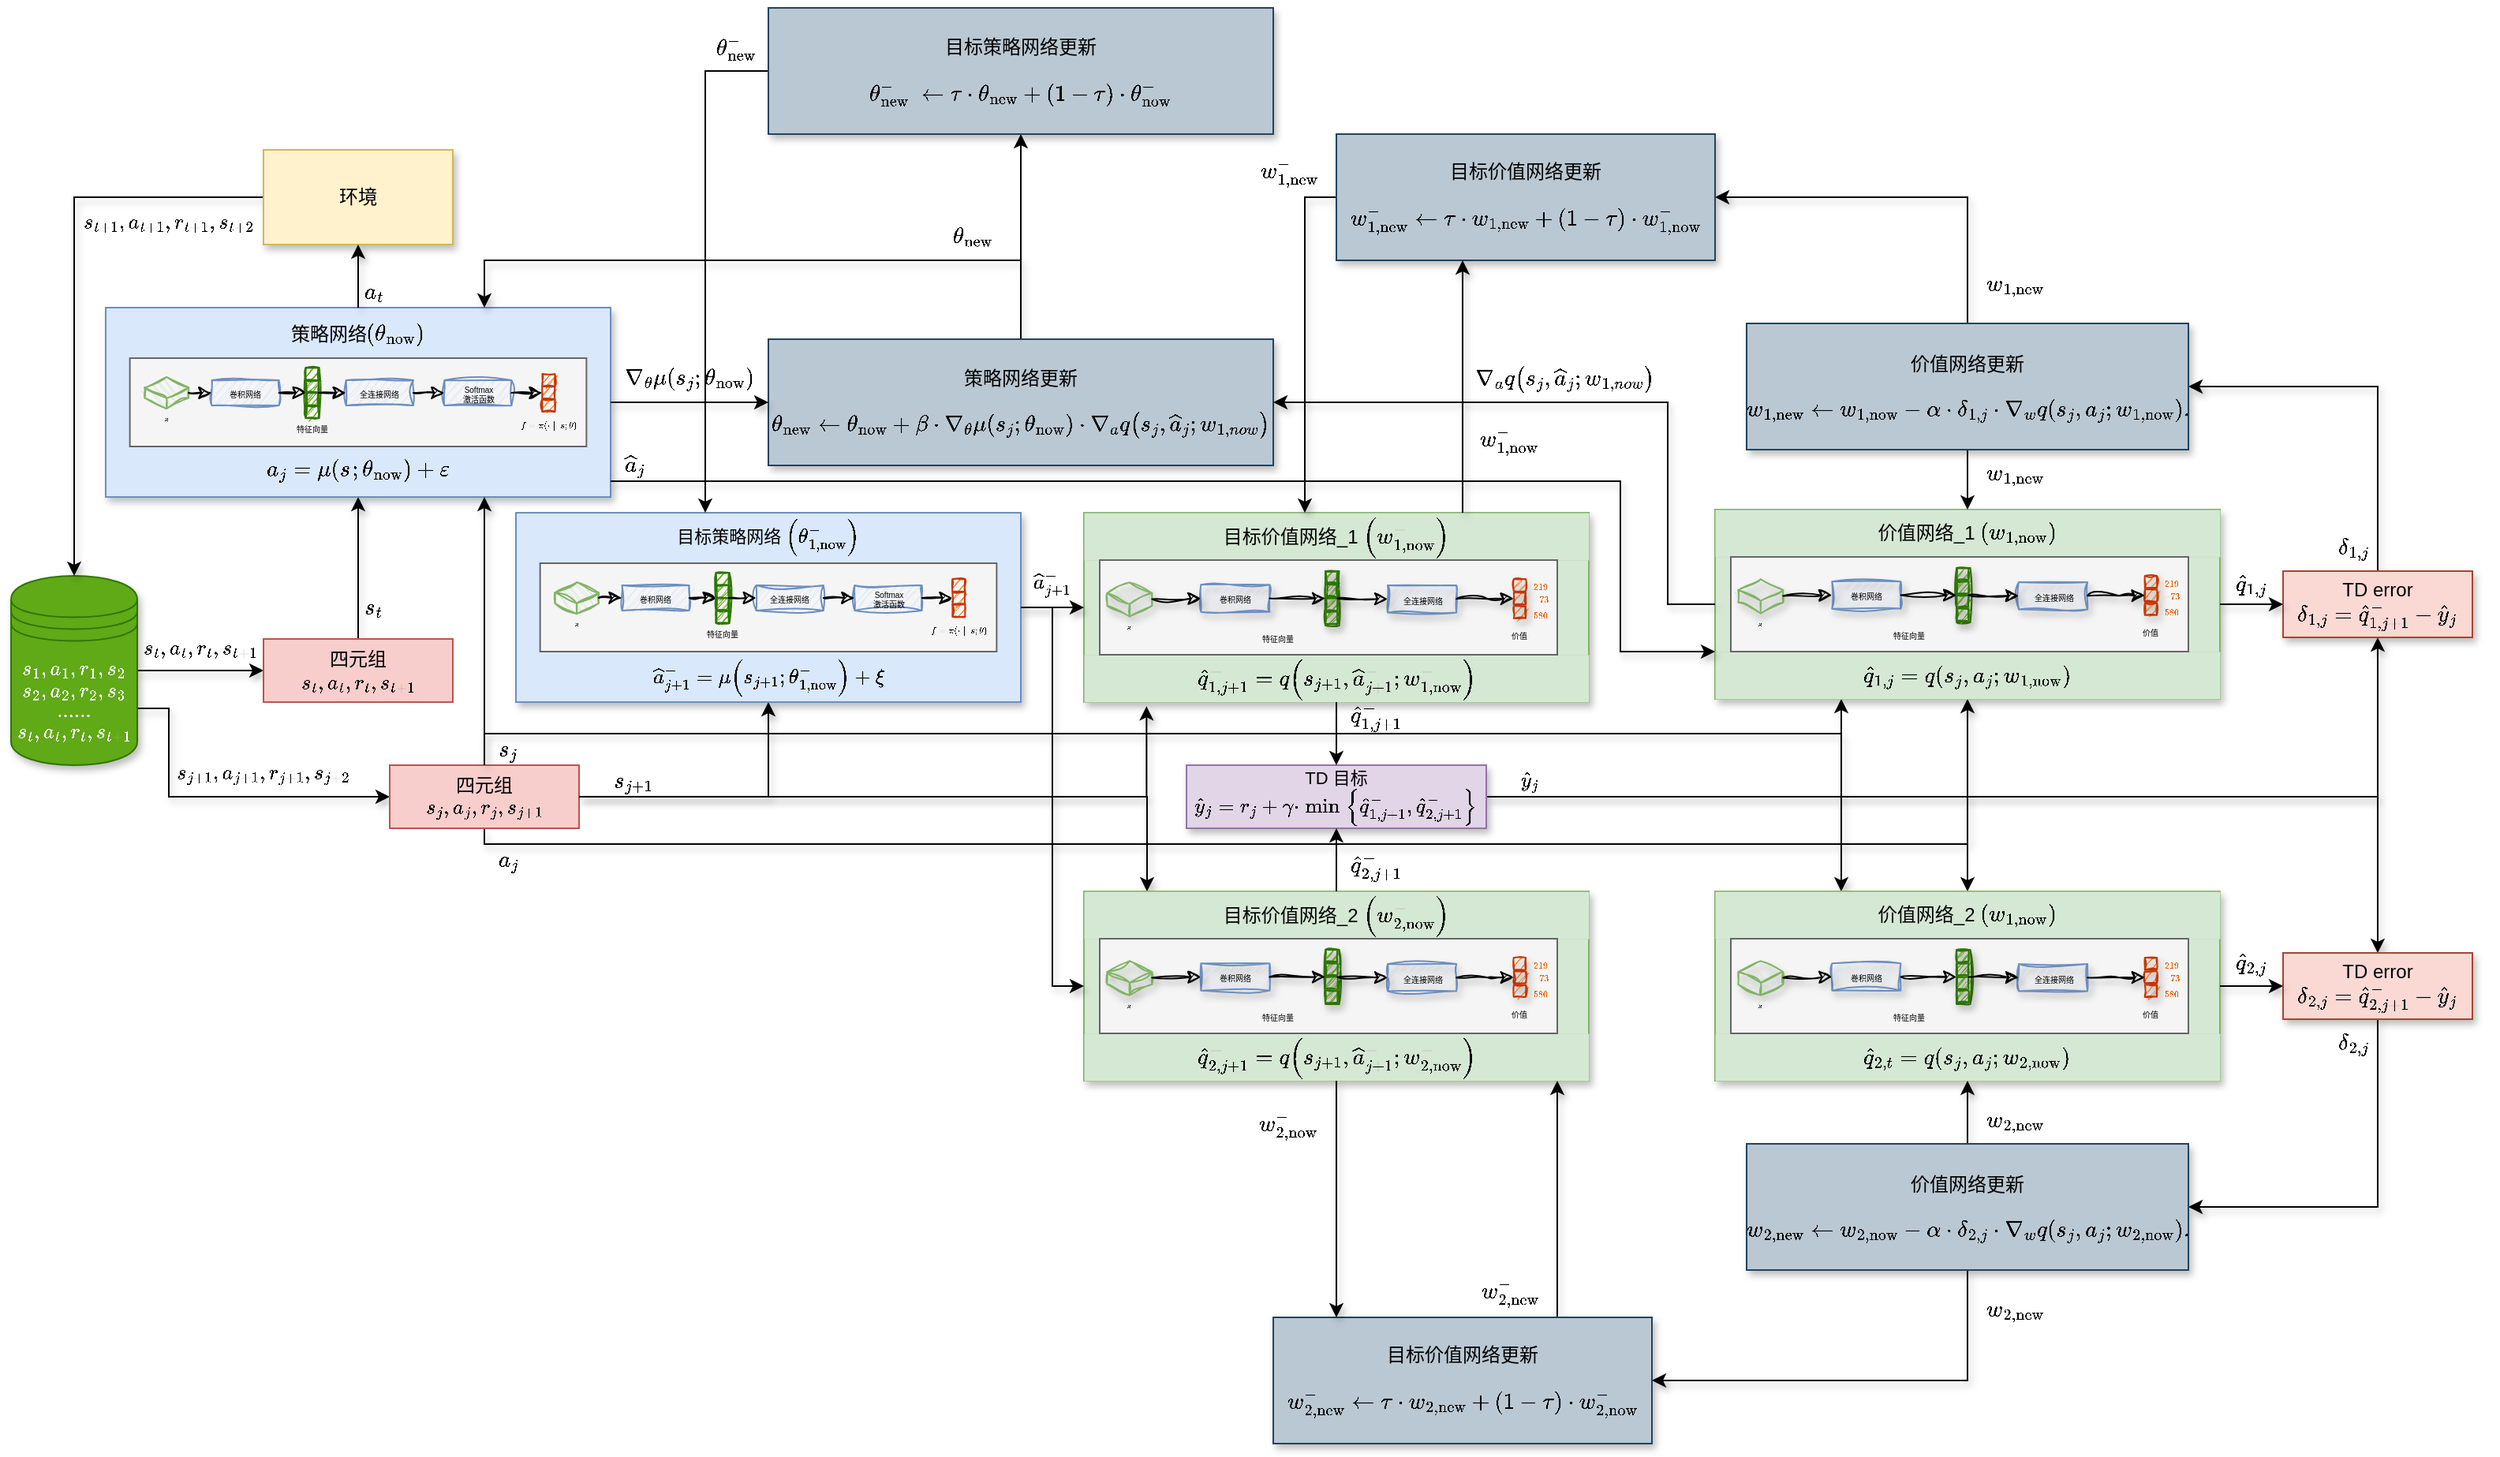 <mxfile version="22.1.11" type="github" pages="3">
  <diagram name="第 1 页" id="EOz1U6gYO-YNxZWnHOJD">
    <mxGraphModel dx="827" dy="1773" grid="1" gridSize="10" guides="1" tooltips="1" connect="1" arrows="1" fold="1" page="1" pageScale="1" pageWidth="1169" pageHeight="827" math="1" shadow="0">
      <root>
        <mxCell id="0" />
        <mxCell id="1" parent="0" />
        <mxCell id="d5VmrL8W0093dUrV-Cdm-2" style="edgeStyle=orthogonalEdgeStyle;rounded=0;orthogonalLoop=1;jettySize=auto;html=1;shadow=1;" parent="1" source="d5VmrL8W0093dUrV-Cdm-1" edge="1">
          <mxGeometry relative="1" as="geometry">
            <mxPoint x="240" y="140" as="targetPoint" />
          </mxGeometry>
        </mxCell>
        <mxCell id="d5VmrL8W0093dUrV-Cdm-247" style="edgeStyle=orthogonalEdgeStyle;rounded=0;orthogonalLoop=1;jettySize=auto;html=1;exitX=1;exitY=0.7;exitDx=0;exitDy=0;entryX=0;entryY=0.5;entryDx=0;entryDy=0;shadow=1;" parent="1" source="d5VmrL8W0093dUrV-Cdm-1" target="d5VmrL8W0093dUrV-Cdm-212" edge="1">
          <mxGeometry relative="1" as="geometry">
            <Array as="points">
              <mxPoint x="180" y="164" />
              <mxPoint x="180" y="220" />
            </Array>
          </mxGeometry>
        </mxCell>
        <mxCell id="d5VmrL8W0093dUrV-Cdm-1" value="&lt;div style=&quot;font-size: 11px;&quot;&gt;&lt;font style=&quot;font-size: 11px;&quot;&gt;`s_1,a_1,r_1,s_{2}`&lt;/font&gt;&lt;/div&gt;&lt;div style=&quot;font-size: 11px;&quot;&gt;&lt;font style=&quot;font-size: 11px;&quot;&gt;`s_2,a_2,r_2,s_{3}`&lt;/font&gt;&lt;/div&gt;&lt;div style=&quot;font-size: 11px;&quot;&gt;&lt;font style=&quot;font-size: 11px;&quot;&gt;`......`&lt;br&gt;&lt;/font&gt;&lt;/div&gt;&lt;div style=&quot;font-size: 11px;&quot;&gt;&lt;font style=&quot;font-size: 11px;&quot;&gt;`s_t,a_t,r_t,s_{t+1}`&lt;/font&gt;&lt;/div&gt;" style="shape=datastore;whiteSpace=wrap;html=1;fillColor=#60a917;strokeColor=#2D7600;fontColor=#ffffff;shadow=1;" parent="1" vertex="1">
          <mxGeometry x="80" y="80" width="80" height="120" as="geometry" />
        </mxCell>
        <mxCell id="d5VmrL8W0093dUrV-Cdm-4" value="&lt;font style=&quot;font-size: 11px;&quot;&gt;`s_t,a_t,r_t,s_{t+1}`&lt;/font&gt;" style="text;strokeColor=none;align=center;fillColor=none;html=1;verticalAlign=middle;whiteSpace=wrap;rounded=0;shadow=1;" parent="1" vertex="1">
          <mxGeometry x="160" y="110" width="80" height="30" as="geometry" />
        </mxCell>
        <mxCell id="d5VmrL8W0093dUrV-Cdm-246" style="edgeStyle=orthogonalEdgeStyle;rounded=0;orthogonalLoop=1;jettySize=auto;html=1;shadow=1;" parent="1" source="d5VmrL8W0093dUrV-Cdm-5" target="d5VmrL8W0093dUrV-Cdm-37" edge="1">
          <mxGeometry relative="1" as="geometry">
            <Array as="points" />
          </mxGeometry>
        </mxCell>
        <mxCell id="d5VmrL8W0093dUrV-Cdm-5" value="&lt;div&gt;四元组&lt;/div&gt;&lt;div&gt;&lt;font style=&quot;font-size: 11px;&quot;&gt;`s_t,a_t,r_t,s_{t+1}`&lt;/font&gt;&lt;/div&gt;" style="rounded=0;whiteSpace=wrap;html=1;fillColor=#f8cecc;strokeColor=#b85450;" parent="1" vertex="1">
          <mxGeometry x="240" y="120" width="120" height="40" as="geometry" />
        </mxCell>
        <mxCell id="d5VmrL8W0093dUrV-Cdm-36" value="" style="group;fillColor=#d5e8d4;strokeColor=#82b366;" parent="1" vertex="1" connectable="0">
          <mxGeometry x="140" y="-90" width="320" height="120" as="geometry" />
        </mxCell>
        <mxCell id="d5VmrL8W0093dUrV-Cdm-37" value="&lt;div&gt;策略网络`(\theta_{\text{now}})`&lt;/div&gt;&lt;div&gt;&lt;br&gt;&lt;/div&gt;&lt;div&gt;&lt;br&gt;&lt;/div&gt;&lt;div&gt;&lt;br&gt;&lt;/div&gt;&lt;div&gt;&lt;br&gt;&lt;/div&gt;&lt;div&gt;&lt;br&gt;&lt;/div&gt;&lt;div&gt;`a_{j} = \mu(s_{};\theta_{\text{now}}) + \epsilon`&lt;br&gt;&lt;/div&gt;" style="rounded=0;whiteSpace=wrap;html=1;fillColor=#dae8fc;strokeColor=#6c8ebf;shadow=1;" parent="d5VmrL8W0093dUrV-Cdm-36" vertex="1">
          <mxGeometry width="320" height="120" as="geometry" />
        </mxCell>
        <mxCell id="d5VmrL8W0093dUrV-Cdm-38" value="" style="group" parent="d5VmrL8W0093dUrV-Cdm-36" vertex="1" connectable="0">
          <mxGeometry x="15.32" y="32" width="289.36" height="56" as="geometry" />
        </mxCell>
        <mxCell id="d5VmrL8W0093dUrV-Cdm-39" value="" style="rounded=0;whiteSpace=wrap;html=1;fillColor=#f5f5f5;fontColor=#333333;strokeColor=#666666;" parent="d5VmrL8W0093dUrV-Cdm-38" vertex="1">
          <mxGeometry width="289.36" height="56" as="geometry" />
        </mxCell>
        <mxCell id="d5VmrL8W0093dUrV-Cdm-40" value="" style="html=1;shape=mxgraph.basic.isocube;isoAngle=15;flipH=1;flipV=0;fillColor=#d5e8d4;strokeColor=#82b366;shadow=0;fontSize=5;sketch=1;curveFitting=1;jiggle=2;" parent="d5VmrL8W0093dUrV-Cdm-38" vertex="1">
          <mxGeometry x="9.36" y="12" width="27.853" height="20" as="geometry" />
        </mxCell>
        <mxCell id="d5VmrL8W0093dUrV-Cdm-41" value="巻积网络" style="rounded=0;whiteSpace=wrap;html=1;fillColor=#dae8fc;strokeColor=#6c8ebf;shadow=0;fontSize=5;sketch=1;curveFitting=1;jiggle=2;" parent="d5VmrL8W0093dUrV-Cdm-38" vertex="1">
          <mxGeometry x="51.913" y="14" width="42.553" height="16" as="geometry" />
        </mxCell>
        <mxCell id="d5VmrL8W0093dUrV-Cdm-42" style="rounded=0;orthogonalLoop=1;jettySize=auto;html=1;entryX=0;entryY=0.5;entryDx=0;entryDy=0;fontSize=5;sketch=1;curveFitting=1;jiggle=2;" parent="d5VmrL8W0093dUrV-Cdm-38" source="d5VmrL8W0093dUrV-Cdm-40" target="d5VmrL8W0093dUrV-Cdm-41" edge="1">
          <mxGeometry relative="1" as="geometry" />
        </mxCell>
        <mxCell id="d5VmrL8W0093dUrV-Cdm-43" value="全连接网络" style="rounded=0;whiteSpace=wrap;html=1;fillColor=#dae8fc;strokeColor=#6c8ebf;shadow=0;fontSize=5;sketch=1;curveFitting=1;jiggle=2;" parent="d5VmrL8W0093dUrV-Cdm-38" vertex="1">
          <mxGeometry x="137.02" y="14" width="42.553" height="16" as="geometry" />
        </mxCell>
        <mxCell id="d5VmrL8W0093dUrV-Cdm-44" value="`s`" style="text;strokeColor=none;align=center;fillColor=none;html=1;verticalAlign=middle;whiteSpace=wrap;rounded=0;shadow=0;fontSize=5;sketch=1;curveFitting=1;jiggle=2;" parent="d5VmrL8W0093dUrV-Cdm-38" vertex="1">
          <mxGeometry x="14.773" y="30" width="17.021" height="16" as="geometry" />
        </mxCell>
        <mxCell id="d5VmrL8W0093dUrV-Cdm-45" value="特征向量" style="text;strokeColor=none;align=center;fillColor=none;html=1;verticalAlign=middle;whiteSpace=wrap;rounded=0;shadow=0;fontSize=5;sketch=1;curveFitting=1;jiggle=2;" parent="d5VmrL8W0093dUrV-Cdm-38" vertex="1">
          <mxGeometry x="102.977" y="40" width="25.532" height="8" as="geometry" />
        </mxCell>
        <mxCell id="d5VmrL8W0093dUrV-Cdm-46" value="" style="group;fontSize=5;sketch=1;curveFitting=1;jiggle=2;" parent="d5VmrL8W0093dUrV-Cdm-38" vertex="1" connectable="0">
          <mxGeometry x="111.488" y="6" width="8.511" height="32" as="geometry" />
        </mxCell>
        <mxCell id="d5VmrL8W0093dUrV-Cdm-47" value="" style="group;fillColor=#60a917;strokeColor=#2D7600;fontColor=#ffffff;container=0;fontSize=5;sketch=1;curveFitting=1;jiggle=2;" parent="d5VmrL8W0093dUrV-Cdm-46" vertex="1" connectable="0">
          <mxGeometry width="8.511" height="32" as="geometry" />
        </mxCell>
        <mxCell id="d5VmrL8W0093dUrV-Cdm-48" value="" style="whiteSpace=wrap;html=1;aspect=fixed;fillColor=#60a917;fontColor=#ffffff;strokeColor=#2D7600;fontSize=5;sketch=1;curveFitting=1;jiggle=2;" parent="d5VmrL8W0093dUrV-Cdm-46" vertex="1">
          <mxGeometry width="8" height="8" as="geometry" />
        </mxCell>
        <mxCell id="d5VmrL8W0093dUrV-Cdm-49" value="" style="whiteSpace=wrap;html=1;aspect=fixed;fillColor=#60a917;fontColor=#ffffff;strokeColor=#2D7600;fontSize=5;sketch=1;curveFitting=1;jiggle=2;" parent="d5VmrL8W0093dUrV-Cdm-46" vertex="1">
          <mxGeometry y="8" width="8" height="8" as="geometry" />
        </mxCell>
        <mxCell id="d5VmrL8W0093dUrV-Cdm-50" style="edgeStyle=orthogonalEdgeStyle;rounded=0;orthogonalLoop=1;jettySize=auto;html=1;exitX=0.5;exitY=0;exitDx=0;exitDy=0;sketch=1;curveFitting=1;jiggle=2;" parent="d5VmrL8W0093dUrV-Cdm-46" source="d5VmrL8W0093dUrV-Cdm-51" edge="1">
          <mxGeometry relative="1" as="geometry">
            <mxPoint x="4.035" y="16.047" as="targetPoint" />
          </mxGeometry>
        </mxCell>
        <mxCell id="d5VmrL8W0093dUrV-Cdm-51" value="" style="whiteSpace=wrap;html=1;aspect=fixed;fillColor=#60a917;fontColor=#ffffff;strokeColor=#2D7600;fontSize=5;sketch=1;curveFitting=1;jiggle=2;" parent="d5VmrL8W0093dUrV-Cdm-46" vertex="1">
          <mxGeometry y="16" width="8" height="8" as="geometry" />
        </mxCell>
        <mxCell id="d5VmrL8W0093dUrV-Cdm-52" value="" style="whiteSpace=wrap;html=1;aspect=fixed;fillColor=#60a917;fontColor=#ffffff;strokeColor=#2D7600;fontSize=5;sketch=1;curveFitting=1;jiggle=2;" parent="d5VmrL8W0093dUrV-Cdm-46" vertex="1">
          <mxGeometry y="24" width="8" height="8" as="geometry" />
        </mxCell>
        <mxCell id="d5VmrL8W0093dUrV-Cdm-53" style="rounded=0;orthogonalLoop=1;jettySize=auto;html=1;entryX=0;entryY=0;entryDx=0;entryDy=0;sketch=1;curveFitting=1;jiggle=2;" parent="d5VmrL8W0093dUrV-Cdm-38" source="d5VmrL8W0093dUrV-Cdm-41" target="d5VmrL8W0093dUrV-Cdm-51" edge="1">
          <mxGeometry relative="1" as="geometry" />
        </mxCell>
        <mxCell id="d5VmrL8W0093dUrV-Cdm-54" style="rounded=0;orthogonalLoop=1;jettySize=auto;html=1;entryX=0;entryY=0.5;entryDx=0;entryDy=0;fontSize=5;sketch=1;curveFitting=1;jiggle=2;exitX=1;exitY=0;exitDx=0;exitDy=0;" parent="d5VmrL8W0093dUrV-Cdm-38" source="d5VmrL8W0093dUrV-Cdm-51" target="d5VmrL8W0093dUrV-Cdm-43" edge="1">
          <mxGeometry relative="1" as="geometry" />
        </mxCell>
        <mxCell id="d5VmrL8W0093dUrV-Cdm-55" value="&lt;div&gt;Softmax&lt;/div&gt;&lt;div&gt;激活函数&lt;br&gt;&lt;/div&gt;" style="rounded=0;whiteSpace=wrap;html=1;fillColor=#dae8fc;strokeColor=#6c8ebf;shadow=0;fontSize=5;sketch=1;curveFitting=1;jiggle=2;" parent="d5VmrL8W0093dUrV-Cdm-38" vertex="1">
          <mxGeometry x="199.36" y="14" width="42.553" height="16" as="geometry" />
        </mxCell>
        <mxCell id="d5VmrL8W0093dUrV-Cdm-56" style="rounded=0;orthogonalLoop=1;jettySize=auto;html=1;entryX=0;entryY=0.5;entryDx=0;entryDy=0;sketch=1;curveFitting=1;jiggle=2;" parent="d5VmrL8W0093dUrV-Cdm-38" source="d5VmrL8W0093dUrV-Cdm-43" target="d5VmrL8W0093dUrV-Cdm-55" edge="1">
          <mxGeometry relative="1" as="geometry" />
        </mxCell>
        <mxCell id="d5VmrL8W0093dUrV-Cdm-57" value="" style="whiteSpace=wrap;html=1;aspect=fixed;fillColor=#fa6800;strokeColor=#C73500;fontSize=5;sketch=1;curveFitting=1;jiggle=2;fontColor=#000000;" parent="d5VmrL8W0093dUrV-Cdm-38" vertex="1">
          <mxGeometry x="261.358" y="10" width="8" height="8" as="geometry" />
        </mxCell>
        <mxCell id="d5VmrL8W0093dUrV-Cdm-58" style="edgeStyle=orthogonalEdgeStyle;rounded=0;orthogonalLoop=1;jettySize=auto;html=1;exitX=0.5;exitY=0;exitDx=0;exitDy=0;fillColor=#fa6800;strokeColor=#C73500;sketch=1;curveFitting=1;jiggle=2;" parent="d5VmrL8W0093dUrV-Cdm-38" source="d5VmrL8W0093dUrV-Cdm-59" edge="1">
          <mxGeometry relative="1" as="geometry">
            <mxPoint x="265.393" y="18.047" as="targetPoint" />
          </mxGeometry>
        </mxCell>
        <mxCell id="d5VmrL8W0093dUrV-Cdm-59" value="" style="whiteSpace=wrap;html=1;aspect=fixed;fillColor=#fa6800;strokeColor=#C73500;fontSize=5;sketch=1;curveFitting=1;jiggle=2;fontColor=#000000;" parent="d5VmrL8W0093dUrV-Cdm-38" vertex="1">
          <mxGeometry x="261.358" y="18" width="8" height="8" as="geometry" />
        </mxCell>
        <mxCell id="d5VmrL8W0093dUrV-Cdm-60" style="rounded=0;orthogonalLoop=1;jettySize=auto;html=1;entryX=0;entryY=0.5;entryDx=0;entryDy=0;sketch=1;curveFitting=1;jiggle=2;" parent="d5VmrL8W0093dUrV-Cdm-38" source="d5VmrL8W0093dUrV-Cdm-55" target="d5VmrL8W0093dUrV-Cdm-59" edge="1">
          <mxGeometry relative="1" as="geometry" />
        </mxCell>
        <mxCell id="d5VmrL8W0093dUrV-Cdm-61" value="" style="whiteSpace=wrap;html=1;aspect=fixed;fillColor=#fa6800;strokeColor=#C73500;fontSize=5;sketch=1;curveFitting=1;jiggle=2;fontColor=#000000;" parent="d5VmrL8W0093dUrV-Cdm-38" vertex="1">
          <mxGeometry x="261.358" y="26" width="8" height="8" as="geometry" />
        </mxCell>
        <mxCell id="d5VmrL8W0093dUrV-Cdm-62" value="`f=\pi(\cdot |&amp;nbsp; s;\theta)`" style="text;strokeColor=none;align=center;fillColor=none;html=1;verticalAlign=middle;whiteSpace=wrap;rounded=0;shadow=0;fontSize=5;sketch=1;curveFitting=1;jiggle=2;" parent="d5VmrL8W0093dUrV-Cdm-38" vertex="1">
          <mxGeometry x="246.36" y="38" width="36.77" height="8" as="geometry" />
        </mxCell>
        <mxCell id="d5VmrL8W0093dUrV-Cdm-64" value="`s_{t}`" style="text;strokeColor=none;align=center;fillColor=none;html=1;verticalAlign=middle;whiteSpace=wrap;rounded=0;" parent="1" vertex="1">
          <mxGeometry x="300" y="90" width="20" height="20" as="geometry" />
        </mxCell>
        <mxCell id="d5VmrL8W0093dUrV-Cdm-65" value="&amp;nbsp;" style="text;whiteSpace=wrap;html=1;" parent="1" vertex="1">
          <mxGeometry x="710" y="300" width="40" height="40" as="geometry" />
        </mxCell>
        <mxCell id="d5VmrL8W0093dUrV-Cdm-68" style="edgeStyle=orthogonalEdgeStyle;rounded=0;orthogonalLoop=1;jettySize=auto;html=1;shadow=1;" parent="1" source="d5VmrL8W0093dUrV-Cdm-66" target="d5VmrL8W0093dUrV-Cdm-1" edge="1">
          <mxGeometry relative="1" as="geometry" />
        </mxCell>
        <mxCell id="d5VmrL8W0093dUrV-Cdm-66" value="环境" style="rounded=0;whiteSpace=wrap;html=1;fillColor=#fff2cc;strokeColor=#d6b656;shadow=1;" parent="1" vertex="1">
          <mxGeometry x="240" y="-190" width="120" height="60" as="geometry" />
        </mxCell>
        <mxCell id="d5VmrL8W0093dUrV-Cdm-67" style="edgeStyle=orthogonalEdgeStyle;rounded=0;orthogonalLoop=1;jettySize=auto;html=1;shadow=1;" parent="1" source="d5VmrL8W0093dUrV-Cdm-37" target="d5VmrL8W0093dUrV-Cdm-66" edge="1">
          <mxGeometry relative="1" as="geometry" />
        </mxCell>
        <mxCell id="d5VmrL8W0093dUrV-Cdm-69" value="`a_t`" style="text;strokeColor=none;align=center;fillColor=none;html=1;verticalAlign=middle;whiteSpace=wrap;rounded=0;" parent="1" vertex="1">
          <mxGeometry x="300" y="-110" width="20" height="20" as="geometry" />
        </mxCell>
        <mxCell id="d5VmrL8W0093dUrV-Cdm-70" value="&lt;font style=&quot;font-size: 11px;&quot;&gt;`s_{t+1},a_{t+1},r_{t+1},s_{t+2}`&lt;/font&gt;" style="text;strokeColor=none;align=center;fillColor=none;html=1;verticalAlign=middle;whiteSpace=wrap;rounded=0;" parent="1" vertex="1">
          <mxGeometry x="120" y="-160" width="120" height="30" as="geometry" />
        </mxCell>
        <mxCell id="d5VmrL8W0093dUrV-Cdm-279" style="edgeStyle=orthogonalEdgeStyle;rounded=0;orthogonalLoop=1;jettySize=auto;html=1;shadow=1;" parent="1" source="d5VmrL8W0093dUrV-Cdm-212" target="d5VmrL8W0093dUrV-Cdm-253" edge="1">
          <mxGeometry relative="1" as="geometry">
            <Array as="points">
              <mxPoint x="560" y="220" />
            </Array>
          </mxGeometry>
        </mxCell>
        <mxCell id="d5VmrL8W0093dUrV-Cdm-290" style="edgeStyle=orthogonalEdgeStyle;rounded=0;orthogonalLoop=1;jettySize=auto;html=1;shadow=1;" parent="1" source="d5VmrL8W0093dUrV-Cdm-212" target="d5VmrL8W0093dUrV-Cdm-217" edge="1">
          <mxGeometry relative="1" as="geometry">
            <Array as="points">
              <mxPoint x="800" y="220" />
            </Array>
          </mxGeometry>
        </mxCell>
        <mxCell id="d5VmrL8W0093dUrV-Cdm-389" style="edgeStyle=orthogonalEdgeStyle;rounded=0;orthogonalLoop=1;jettySize=auto;html=1;entryX=0.25;entryY=1;entryDx=0;entryDy=0;" parent="1" source="d5VmrL8W0093dUrV-Cdm-212" target="d5VmrL8W0093dUrV-Cdm-301" edge="1">
          <mxGeometry relative="1" as="geometry">
            <Array as="points">
              <mxPoint x="380" y="180" />
              <mxPoint x="1240" y="180" />
            </Array>
          </mxGeometry>
        </mxCell>
        <mxCell id="d5VmrL8W0093dUrV-Cdm-390" style="edgeStyle=orthogonalEdgeStyle;rounded=0;orthogonalLoop=1;jettySize=auto;html=1;entryX=0.25;entryY=0;entryDx=0;entryDy=0;shadow=1;" parent="1" source="d5VmrL8W0093dUrV-Cdm-212" target="d5VmrL8W0093dUrV-Cdm-334" edge="1">
          <mxGeometry relative="1" as="geometry">
            <Array as="points">
              <mxPoint x="380" y="180" />
              <mxPoint x="1240" y="180" />
            </Array>
          </mxGeometry>
        </mxCell>
        <mxCell id="d5VmrL8W0093dUrV-Cdm-392" style="edgeStyle=orthogonalEdgeStyle;rounded=0;orthogonalLoop=1;jettySize=auto;html=1;" parent="1" source="d5VmrL8W0093dUrV-Cdm-212" target="d5VmrL8W0093dUrV-Cdm-334" edge="1">
          <mxGeometry relative="1" as="geometry">
            <Array as="points">
              <mxPoint x="380" y="250" />
              <mxPoint x="1320" y="250" />
            </Array>
          </mxGeometry>
        </mxCell>
        <mxCell id="d5VmrL8W0093dUrV-Cdm-393" style="edgeStyle=orthogonalEdgeStyle;rounded=0;orthogonalLoop=1;jettySize=auto;html=1;entryX=0.5;entryY=1;entryDx=0;entryDy=0;shadow=1;" parent="1" source="d5VmrL8W0093dUrV-Cdm-212" target="d5VmrL8W0093dUrV-Cdm-303" edge="1">
          <mxGeometry relative="1" as="geometry">
            <Array as="points">
              <mxPoint x="380" y="250" />
              <mxPoint x="1320" y="250" />
            </Array>
          </mxGeometry>
        </mxCell>
        <mxCell id="d5VmrL8W0093dUrV-Cdm-212" value="&lt;div&gt;四元组&lt;/div&gt;&lt;div&gt;&lt;font style=&quot;font-size: 11px;&quot;&gt;`s_{j},a_{j},r_{j},s_{j+1}`&lt;/font&gt;&lt;/div&gt;" style="rounded=0;whiteSpace=wrap;html=1;fillColor=#f8cecc;strokeColor=#b85450;" parent="1" vertex="1">
          <mxGeometry x="320" y="200" width="120" height="40" as="geometry" />
        </mxCell>
        <mxCell id="d5VmrL8W0093dUrV-Cdm-214" value="" style="group" parent="1" vertex="1" connectable="0">
          <mxGeometry x="760" y="40" width="320" height="120" as="geometry" />
        </mxCell>
        <mxCell id="d5VmrL8W0093dUrV-Cdm-95" value="" style="rounded=0;whiteSpace=wrap;html=1;shadow=1;fillColor=#d5e8d4;strokeColor=#82b366;" parent="d5VmrL8W0093dUrV-Cdm-214" vertex="1">
          <mxGeometry width="320" height="120" as="geometry" />
        </mxCell>
        <mxCell id="d5VmrL8W0093dUrV-Cdm-97" value="目标价值网络_1 `(w_{1,\text{now}} ^ -)`" style="rounded=0;whiteSpace=wrap;html=1;fillColor=#d5e8d4;strokeColor=#82b366;strokeWidth=0;shadow=0;" parent="d5VmrL8W0093dUrV-Cdm-214" vertex="1">
          <mxGeometry width="320" height="30" as="geometry" />
        </mxCell>
        <mxCell id="d5VmrL8W0093dUrV-Cdm-98" value="&lt;div&gt;`\hat{q}_{1,j+1}^- = q(s_{j+1},\hat{a}_{j+1}^- ;w_{1,\text{now}} ^ - )`&lt;br&gt;&lt;/div&gt;" style="rounded=0;whiteSpace=wrap;html=1;fillColor=#d5e8d4;strokeColor=#82b366;strokeWidth=0;shadow=0;" parent="d5VmrL8W0093dUrV-Cdm-214" vertex="1">
          <mxGeometry y="90" width="320" height="30" as="geometry" />
        </mxCell>
        <mxCell id="d5VmrL8W0093dUrV-Cdm-179" value="" style="group" parent="d5VmrL8W0093dUrV-Cdm-214" vertex="1" connectable="0">
          <mxGeometry x="10" y="30" width="290" height="60" as="geometry" />
        </mxCell>
        <mxCell id="d5VmrL8W0093dUrV-Cdm-99" value="" style="rounded=0;whiteSpace=wrap;html=1;fillColor=#f5f5f5;fontColor=#333333;strokeColor=#666666;strokeWidth=1;shadow=0;" parent="d5VmrL8W0093dUrV-Cdm-179" vertex="1">
          <mxGeometry width="290" height="60" as="geometry" />
        </mxCell>
        <mxCell id="d5VmrL8W0093dUrV-Cdm-152" value="" style="group" parent="d5VmrL8W0093dUrV-Cdm-179" vertex="1" connectable="0">
          <mxGeometry x="4.68" y="7" width="280" height="46" as="geometry" />
        </mxCell>
        <mxCell id="d5VmrL8W0093dUrV-Cdm-100" value="" style="html=1;shape=mxgraph.basic.isocube;isoAngle=15;flipH=1;flipV=0;fillColor=#d5e8d4;strokeColor=#82b366;shadow=1;fontSize=5;sketch=1;curveFitting=1;jiggle=2;" parent="d5VmrL8W0093dUrV-Cdm-152" vertex="1">
          <mxGeometry y="7.184" width="28.487" height="21.565" as="geometry" />
        </mxCell>
        <mxCell id="d5VmrL8W0093dUrV-Cdm-101" value="巻积网络" style="rounded=0;whiteSpace=wrap;html=1;fillColor=#dae8fc;strokeColor=#6c8ebf;shadow=1;fontSize=5;sketch=1;curveFitting=1;jiggle=2;" parent="d5VmrL8W0093dUrV-Cdm-152" vertex="1">
          <mxGeometry x="59.483" y="8.626" width="43.522" height="17.252" as="geometry" />
        </mxCell>
        <mxCell id="d5VmrL8W0093dUrV-Cdm-102" style="rounded=0;orthogonalLoop=1;jettySize=auto;html=1;entryX=0;entryY=0.5;entryDx=0;entryDy=0;fontSize=5;sketch=1;curveFitting=1;jiggle=2;shadow=1;" parent="d5VmrL8W0093dUrV-Cdm-152" source="d5VmrL8W0093dUrV-Cdm-100" target="d5VmrL8W0093dUrV-Cdm-101" edge="1">
          <mxGeometry relative="1" as="geometry" />
        </mxCell>
        <mxCell id="d5VmrL8W0093dUrV-Cdm-103" value="全连接网络" style="rounded=0;whiteSpace=wrap;html=1;fillColor=#dae8fc;strokeColor=#6c8ebf;shadow=1;fontSize=5;sketch=1;curveFitting=1;jiggle=2;" parent="d5VmrL8W0093dUrV-Cdm-152" vertex="1">
          <mxGeometry x="177.857" y="9.048" width="43.522" height="17.252" as="geometry" />
        </mxCell>
        <mxCell id="d5VmrL8W0093dUrV-Cdm-104" value="`s`" style="text;strokeColor=none;align=center;fillColor=none;html=1;verticalAlign=middle;whiteSpace=wrap;rounded=0;shadow=1;fontSize=5;sketch=1;curveFitting=1;jiggle=2;" parent="d5VmrL8W0093dUrV-Cdm-152" vertex="1">
          <mxGeometry x="5.536" y="26.592" width="17.409" height="17.252" as="geometry" />
        </mxCell>
        <mxCell id="d5VmrL8W0093dUrV-Cdm-105" value="特征向量" style="text;strokeColor=none;align=center;fillColor=none;html=1;verticalAlign=middle;whiteSpace=wrap;rounded=0;shadow=1;fontSize=5;sketch=1;curveFitting=1;jiggle=2;" parent="d5VmrL8W0093dUrV-Cdm-152" vertex="1">
          <mxGeometry x="95.748" y="37.374" width="26.113" height="8.626" as="geometry" />
        </mxCell>
        <mxCell id="d5VmrL8W0093dUrV-Cdm-106" value="" style="group;fontSize=5;sketch=1;curveFitting=1;jiggle=2;shadow=1;" parent="d5VmrL8W0093dUrV-Cdm-152" vertex="1" connectable="0">
          <mxGeometry x="138.397" width="8.704" height="34.503" as="geometry" />
        </mxCell>
        <mxCell id="d5VmrL8W0093dUrV-Cdm-107" value="" style="group;fillColor=#60a917;strokeColor=#2D7600;fontColor=#ffffff;container=0;fontSize=5;sketch=1;curveFitting=1;jiggle=2;shadow=1;" parent="d5VmrL8W0093dUrV-Cdm-106" vertex="1" connectable="0">
          <mxGeometry width="8.704" height="34.503" as="geometry" />
        </mxCell>
        <mxCell id="d5VmrL8W0093dUrV-Cdm-108" value="" style="whiteSpace=wrap;html=1;aspect=fixed;fillColor=#60a917;fontColor=#ffffff;strokeColor=#2D7600;fontSize=5;sketch=1;curveFitting=1;jiggle=2;shadow=1;" parent="d5VmrL8W0093dUrV-Cdm-106" vertex="1">
          <mxGeometry width="7.623" height="7.623" as="geometry" />
        </mxCell>
        <mxCell id="d5VmrL8W0093dUrV-Cdm-109" value="" style="whiteSpace=wrap;html=1;aspect=fixed;fillColor=#60a917;fontColor=#ffffff;strokeColor=#2D7600;fontSize=5;sketch=1;curveFitting=1;jiggle=2;shadow=1;" parent="d5VmrL8W0093dUrV-Cdm-106" vertex="1">
          <mxGeometry y="8.626" width="7.623" height="7.623" as="geometry" />
        </mxCell>
        <mxCell id="d5VmrL8W0093dUrV-Cdm-110" style="edgeStyle=orthogonalEdgeStyle;rounded=0;orthogonalLoop=1;jettySize=auto;html=1;exitX=0.5;exitY=0;exitDx=0;exitDy=0;sketch=1;curveFitting=1;jiggle=2;shadow=1;" parent="d5VmrL8W0093dUrV-Cdm-106" source="d5VmrL8W0093dUrV-Cdm-111" edge="1">
          <mxGeometry relative="1" as="geometry">
            <mxPoint x="4.127" y="17.302" as="targetPoint" />
          </mxGeometry>
        </mxCell>
        <mxCell id="d5VmrL8W0093dUrV-Cdm-111" value="" style="whiteSpace=wrap;html=1;aspect=fixed;fillColor=#60a917;fontColor=#ffffff;strokeColor=#2D7600;fontSize=5;sketch=1;curveFitting=1;jiggle=2;shadow=1;" parent="d5VmrL8W0093dUrV-Cdm-106" vertex="1">
          <mxGeometry y="17.252" width="7.623" height="7.623" as="geometry" />
        </mxCell>
        <mxCell id="d5VmrL8W0093dUrV-Cdm-112" value="" style="whiteSpace=wrap;html=1;aspect=fixed;fillColor=#60a917;fontColor=#ffffff;strokeColor=#2D7600;fontSize=5;sketch=1;curveFitting=1;jiggle=2;shadow=1;" parent="d5VmrL8W0093dUrV-Cdm-106" vertex="1">
          <mxGeometry y="25.877" width="7.623" height="7.623" as="geometry" />
        </mxCell>
        <mxCell id="d5VmrL8W0093dUrV-Cdm-113" style="rounded=0;orthogonalLoop=1;jettySize=auto;html=1;entryX=0;entryY=0;entryDx=0;entryDy=0;sketch=1;curveFitting=1;jiggle=2;shadow=1;" parent="d5VmrL8W0093dUrV-Cdm-152" source="d5VmrL8W0093dUrV-Cdm-101" target="d5VmrL8W0093dUrV-Cdm-111" edge="1">
          <mxGeometry relative="1" as="geometry" />
        </mxCell>
        <mxCell id="d5VmrL8W0093dUrV-Cdm-114" style="rounded=0;orthogonalLoop=1;jettySize=auto;html=1;entryX=0;entryY=0.5;entryDx=0;entryDy=0;fontSize=5;sketch=1;curveFitting=1;jiggle=2;exitX=1;exitY=0;exitDx=0;exitDy=0;shadow=1;" parent="d5VmrL8W0093dUrV-Cdm-152" source="d5VmrL8W0093dUrV-Cdm-111" target="d5VmrL8W0093dUrV-Cdm-103" edge="1">
          <mxGeometry relative="1" as="geometry" />
        </mxCell>
        <mxCell id="d5VmrL8W0093dUrV-Cdm-115" value="" style="whiteSpace=wrap;html=1;aspect=fixed;fillColor=#fa6800;strokeColor=#C73500;fontSize=5;sketch=1;curveFitting=1;jiggle=2;fontColor=#000000;shadow=1;" parent="d5VmrL8W0093dUrV-Cdm-152" vertex="1">
          <mxGeometry x="257.733" y="5.027" width="7.623" height="7.623" as="geometry" />
        </mxCell>
        <mxCell id="d5VmrL8W0093dUrV-Cdm-116" style="edgeStyle=orthogonalEdgeStyle;rounded=0;orthogonalLoop=1;jettySize=auto;html=1;exitX=0.5;exitY=0;exitDx=0;exitDy=0;fillColor=#fa6800;strokeColor=#C73500;sketch=1;curveFitting=1;jiggle=2;shadow=1;" parent="d5VmrL8W0093dUrV-Cdm-152" source="d5VmrL8W0093dUrV-Cdm-117" edge="1">
          <mxGeometry relative="1" as="geometry">
            <mxPoint x="261.86" y="13.703" as="targetPoint" />
          </mxGeometry>
        </mxCell>
        <mxCell id="d5VmrL8W0093dUrV-Cdm-117" value="" style="whiteSpace=wrap;html=1;aspect=fixed;fillColor=#fa6800;strokeColor=#C73500;fontSize=5;sketch=1;curveFitting=1;jiggle=2;fontColor=#000000;shadow=1;" parent="d5VmrL8W0093dUrV-Cdm-152" vertex="1">
          <mxGeometry x="257.733" y="13.653" width="7.623" height="7.623" as="geometry" />
        </mxCell>
        <mxCell id="d5VmrL8W0093dUrV-Cdm-118" style="edgeStyle=orthogonalEdgeStyle;rounded=0;orthogonalLoop=1;jettySize=auto;html=1;entryX=0;entryY=0.5;entryDx=0;entryDy=0;sketch=1;curveFitting=1;jiggle=2;shadow=1;" parent="d5VmrL8W0093dUrV-Cdm-152" source="d5VmrL8W0093dUrV-Cdm-103" target="d5VmrL8W0093dUrV-Cdm-117" edge="1">
          <mxGeometry relative="1" as="geometry" />
        </mxCell>
        <mxCell id="d5VmrL8W0093dUrV-Cdm-119" value="" style="whiteSpace=wrap;html=1;aspect=fixed;fillColor=#fa6800;strokeColor=#C73500;fontSize=5;sketch=1;curveFitting=1;jiggle=2;fontColor=#000000;shadow=1;" parent="d5VmrL8W0093dUrV-Cdm-152" vertex="1">
          <mxGeometry x="257.733" y="22.279" width="7.623" height="7.623" as="geometry" />
        </mxCell>
        <mxCell id="d5VmrL8W0093dUrV-Cdm-120" value="价值" style="text;strokeColor=none;align=center;fillColor=none;html=1;verticalAlign=middle;whiteSpace=wrap;rounded=0;shadow=1;fontSize=5;sketch=1;curveFitting=1;jiggle=2;" parent="d5VmrL8W0093dUrV-Cdm-152" vertex="1">
          <mxGeometry x="254.489" y="35.213" width="14.383" height="8.624" as="geometry" />
        </mxCell>
        <mxCell id="d5VmrL8W0093dUrV-Cdm-121" value="&lt;font color=&quot;#e66100&quot;&gt;`219`&lt;/font&gt;" style="text;strokeColor=none;align=center;fillColor=none;html=1;verticalAlign=middle;whiteSpace=wrap;rounded=0;shadow=1;fontSize=5;sketch=1;curveFitting=1;jiggle=2;" parent="d5VmrL8W0093dUrV-Cdm-152" vertex="1">
          <mxGeometry x="269.119" y="4.741" width="10.881" height="8.624" as="geometry" />
        </mxCell>
        <mxCell id="d5VmrL8W0093dUrV-Cdm-122" value="&lt;font color=&quot;#e66100&quot;&gt;`-73`&lt;/font&gt;" style="text;strokeColor=none;align=center;fillColor=none;html=1;verticalAlign=middle;whiteSpace=wrap;rounded=0;shadow=1;fontSize=5;sketch=1;curveFitting=1;jiggle=2;" parent="d5VmrL8W0093dUrV-Cdm-152" vertex="1">
          <mxGeometry x="269.119" y="13.366" width="10.881" height="8.624" as="geometry" />
        </mxCell>
        <mxCell id="d5VmrL8W0093dUrV-Cdm-123" value="&lt;font color=&quot;#e66100&quot;&gt;`580`&lt;/font&gt;" style="text;strokeColor=none;align=center;fillColor=none;html=1;verticalAlign=middle;whiteSpace=wrap;rounded=0;shadow=1;fontSize=5;sketch=1;curveFitting=1;jiggle=2;" parent="d5VmrL8W0093dUrV-Cdm-152" vertex="1">
          <mxGeometry x="269.119" y="22.282" width="10.881" height="8.624" as="geometry" />
        </mxCell>
        <mxCell id="d5VmrL8W0093dUrV-Cdm-215" value="" style="group" parent="1" vertex="1" connectable="0">
          <mxGeometry x="760" y="280" width="320" height="120" as="geometry" />
        </mxCell>
        <mxCell id="d5VmrL8W0093dUrV-Cdm-216" value="" style="rounded=0;whiteSpace=wrap;html=1;shadow=1;fillColor=#d5e8d4;strokeColor=#82b366;" parent="d5VmrL8W0093dUrV-Cdm-215" vertex="1">
          <mxGeometry width="320" height="120" as="geometry" />
        </mxCell>
        <mxCell id="d5VmrL8W0093dUrV-Cdm-217" value="目标价值网络_2 `(w_{2,\text{now}} ^ -)`" style="rounded=0;whiteSpace=wrap;html=1;fillColor=#d5e8d4;strokeColor=#82b366;strokeWidth=0;shadow=0;" parent="d5VmrL8W0093dUrV-Cdm-215" vertex="1">
          <mxGeometry width="320" height="30" as="geometry" />
        </mxCell>
        <mxCell id="d5VmrL8W0093dUrV-Cdm-218" value="&lt;div&gt;`\hat{q}_{2,j+1}^- = q(s_{j+1},\hat{a}_{j+1}^- ;w_{2,\text{now}} ^ - )`&lt;br&gt;&lt;/div&gt;" style="rounded=0;whiteSpace=wrap;html=1;fillColor=#d5e8d4;strokeColor=#82b366;strokeWidth=0;shadow=0;" parent="d5VmrL8W0093dUrV-Cdm-215" vertex="1">
          <mxGeometry y="90" width="320" height="30" as="geometry" />
        </mxCell>
        <mxCell id="d5VmrL8W0093dUrV-Cdm-219" value="" style="group" parent="d5VmrL8W0093dUrV-Cdm-215" vertex="1" connectable="0">
          <mxGeometry x="10" y="30" width="290" height="60" as="geometry" />
        </mxCell>
        <mxCell id="d5VmrL8W0093dUrV-Cdm-220" value="" style="rounded=0;whiteSpace=wrap;html=1;fillColor=#f5f5f5;fontColor=#333333;strokeColor=#666666;strokeWidth=1;shadow=0;" parent="d5VmrL8W0093dUrV-Cdm-219" vertex="1">
          <mxGeometry width="290" height="60" as="geometry" />
        </mxCell>
        <mxCell id="d5VmrL8W0093dUrV-Cdm-221" value="" style="group" parent="d5VmrL8W0093dUrV-Cdm-219" vertex="1" connectable="0">
          <mxGeometry x="4.68" y="7" width="280" height="46" as="geometry" />
        </mxCell>
        <mxCell id="d5VmrL8W0093dUrV-Cdm-222" value="" style="html=1;shape=mxgraph.basic.isocube;isoAngle=15;flipH=1;flipV=0;fillColor=#d5e8d4;strokeColor=#82b366;shadow=1;fontSize=5;sketch=1;curveFitting=1;jiggle=2;" parent="d5VmrL8W0093dUrV-Cdm-221" vertex="1">
          <mxGeometry y="7.184" width="28.487" height="21.565" as="geometry" />
        </mxCell>
        <mxCell id="d5VmrL8W0093dUrV-Cdm-223" value="巻积网络" style="rounded=0;whiteSpace=wrap;html=1;fillColor=#dae8fc;strokeColor=#6c8ebf;shadow=1;fontSize=5;sketch=1;curveFitting=1;jiggle=2;" parent="d5VmrL8W0093dUrV-Cdm-221" vertex="1">
          <mxGeometry x="59.483" y="8.626" width="43.522" height="17.252" as="geometry" />
        </mxCell>
        <mxCell id="d5VmrL8W0093dUrV-Cdm-224" style="rounded=0;orthogonalLoop=1;jettySize=auto;html=1;entryX=0;entryY=0.5;entryDx=0;entryDy=0;fontSize=5;sketch=1;curveFitting=1;jiggle=2;shadow=1;" parent="d5VmrL8W0093dUrV-Cdm-221" source="d5VmrL8W0093dUrV-Cdm-222" target="d5VmrL8W0093dUrV-Cdm-223" edge="1">
          <mxGeometry relative="1" as="geometry" />
        </mxCell>
        <mxCell id="d5VmrL8W0093dUrV-Cdm-225" value="全连接网络" style="rounded=0;whiteSpace=wrap;html=1;fillColor=#dae8fc;strokeColor=#6c8ebf;shadow=1;fontSize=5;sketch=1;curveFitting=1;jiggle=2;" parent="d5VmrL8W0093dUrV-Cdm-221" vertex="1">
          <mxGeometry x="177.857" y="9.048" width="43.522" height="17.252" as="geometry" />
        </mxCell>
        <mxCell id="d5VmrL8W0093dUrV-Cdm-226" value="`s`" style="text;strokeColor=none;align=center;fillColor=none;html=1;verticalAlign=middle;whiteSpace=wrap;rounded=0;shadow=1;fontSize=5;sketch=1;curveFitting=1;jiggle=2;" parent="d5VmrL8W0093dUrV-Cdm-221" vertex="1">
          <mxGeometry x="5.536" y="26.592" width="17.409" height="17.252" as="geometry" />
        </mxCell>
        <mxCell id="d5VmrL8W0093dUrV-Cdm-227" value="特征向量" style="text;strokeColor=none;align=center;fillColor=none;html=1;verticalAlign=middle;whiteSpace=wrap;rounded=0;shadow=1;fontSize=5;sketch=1;curveFitting=1;jiggle=2;" parent="d5VmrL8W0093dUrV-Cdm-221" vertex="1">
          <mxGeometry x="95.748" y="37.374" width="26.113" height="8.626" as="geometry" />
        </mxCell>
        <mxCell id="d5VmrL8W0093dUrV-Cdm-228" value="" style="group;fontSize=5;sketch=1;curveFitting=1;jiggle=2;shadow=1;" parent="d5VmrL8W0093dUrV-Cdm-221" vertex="1" connectable="0">
          <mxGeometry x="138.397" width="8.704" height="34.503" as="geometry" />
        </mxCell>
        <mxCell id="d5VmrL8W0093dUrV-Cdm-229" value="" style="group;fillColor=#60a917;strokeColor=#2D7600;fontColor=#ffffff;container=0;fontSize=5;sketch=1;curveFitting=1;jiggle=2;shadow=1;" parent="d5VmrL8W0093dUrV-Cdm-228" vertex="1" connectable="0">
          <mxGeometry width="8.704" height="34.503" as="geometry" />
        </mxCell>
        <mxCell id="d5VmrL8W0093dUrV-Cdm-230" value="" style="whiteSpace=wrap;html=1;aspect=fixed;fillColor=#60a917;fontColor=#ffffff;strokeColor=#2D7600;fontSize=5;sketch=1;curveFitting=1;jiggle=2;shadow=1;" parent="d5VmrL8W0093dUrV-Cdm-228" vertex="1">
          <mxGeometry width="7.623" height="7.623" as="geometry" />
        </mxCell>
        <mxCell id="d5VmrL8W0093dUrV-Cdm-231" value="" style="whiteSpace=wrap;html=1;aspect=fixed;fillColor=#60a917;fontColor=#ffffff;strokeColor=#2D7600;fontSize=5;sketch=1;curveFitting=1;jiggle=2;shadow=1;" parent="d5VmrL8W0093dUrV-Cdm-228" vertex="1">
          <mxGeometry y="8.626" width="7.623" height="7.623" as="geometry" />
        </mxCell>
        <mxCell id="d5VmrL8W0093dUrV-Cdm-232" style="edgeStyle=orthogonalEdgeStyle;rounded=0;orthogonalLoop=1;jettySize=auto;html=1;exitX=0.5;exitY=0;exitDx=0;exitDy=0;sketch=1;curveFitting=1;jiggle=2;shadow=1;" parent="d5VmrL8W0093dUrV-Cdm-228" source="d5VmrL8W0093dUrV-Cdm-233" edge="1">
          <mxGeometry relative="1" as="geometry">
            <mxPoint x="4.127" y="17.302" as="targetPoint" />
          </mxGeometry>
        </mxCell>
        <mxCell id="d5VmrL8W0093dUrV-Cdm-233" value="" style="whiteSpace=wrap;html=1;aspect=fixed;fillColor=#60a917;fontColor=#ffffff;strokeColor=#2D7600;fontSize=5;sketch=1;curveFitting=1;jiggle=2;shadow=1;" parent="d5VmrL8W0093dUrV-Cdm-228" vertex="1">
          <mxGeometry y="17.252" width="7.623" height="7.623" as="geometry" />
        </mxCell>
        <mxCell id="d5VmrL8W0093dUrV-Cdm-234" value="" style="whiteSpace=wrap;html=1;aspect=fixed;fillColor=#60a917;fontColor=#ffffff;strokeColor=#2D7600;fontSize=5;sketch=1;curveFitting=1;jiggle=2;shadow=1;" parent="d5VmrL8W0093dUrV-Cdm-228" vertex="1">
          <mxGeometry y="25.877" width="7.623" height="7.623" as="geometry" />
        </mxCell>
        <mxCell id="d5VmrL8W0093dUrV-Cdm-235" style="rounded=0;orthogonalLoop=1;jettySize=auto;html=1;entryX=0;entryY=0;entryDx=0;entryDy=0;sketch=1;curveFitting=1;jiggle=2;shadow=1;" parent="d5VmrL8W0093dUrV-Cdm-221" source="d5VmrL8W0093dUrV-Cdm-223" target="d5VmrL8W0093dUrV-Cdm-233" edge="1">
          <mxGeometry relative="1" as="geometry" />
        </mxCell>
        <mxCell id="d5VmrL8W0093dUrV-Cdm-236" style="rounded=0;orthogonalLoop=1;jettySize=auto;html=1;entryX=0;entryY=0.5;entryDx=0;entryDy=0;fontSize=5;sketch=1;curveFitting=1;jiggle=2;exitX=1;exitY=0;exitDx=0;exitDy=0;shadow=1;" parent="d5VmrL8W0093dUrV-Cdm-221" source="d5VmrL8W0093dUrV-Cdm-233" target="d5VmrL8W0093dUrV-Cdm-225" edge="1">
          <mxGeometry relative="1" as="geometry" />
        </mxCell>
        <mxCell id="d5VmrL8W0093dUrV-Cdm-237" value="" style="whiteSpace=wrap;html=1;aspect=fixed;fillColor=#fa6800;strokeColor=#C73500;fontSize=5;sketch=1;curveFitting=1;jiggle=2;fontColor=#000000;shadow=1;" parent="d5VmrL8W0093dUrV-Cdm-221" vertex="1">
          <mxGeometry x="257.733" y="5.027" width="7.623" height="7.623" as="geometry" />
        </mxCell>
        <mxCell id="d5VmrL8W0093dUrV-Cdm-238" style="edgeStyle=orthogonalEdgeStyle;rounded=0;orthogonalLoop=1;jettySize=auto;html=1;exitX=0.5;exitY=0;exitDx=0;exitDy=0;fillColor=#fa6800;strokeColor=#C73500;sketch=1;curveFitting=1;jiggle=2;shadow=1;" parent="d5VmrL8W0093dUrV-Cdm-221" source="d5VmrL8W0093dUrV-Cdm-239" edge="1">
          <mxGeometry relative="1" as="geometry">
            <mxPoint x="261.86" y="13.703" as="targetPoint" />
          </mxGeometry>
        </mxCell>
        <mxCell id="d5VmrL8W0093dUrV-Cdm-239" value="" style="whiteSpace=wrap;html=1;aspect=fixed;fillColor=#fa6800;strokeColor=#C73500;fontSize=5;sketch=1;curveFitting=1;jiggle=2;fontColor=#000000;shadow=1;" parent="d5VmrL8W0093dUrV-Cdm-221" vertex="1">
          <mxGeometry x="257.733" y="13.653" width="7.623" height="7.623" as="geometry" />
        </mxCell>
        <mxCell id="d5VmrL8W0093dUrV-Cdm-240" style="edgeStyle=orthogonalEdgeStyle;rounded=0;orthogonalLoop=1;jettySize=auto;html=1;entryX=0;entryY=0.5;entryDx=0;entryDy=0;sketch=1;curveFitting=1;jiggle=2;shadow=1;" parent="d5VmrL8W0093dUrV-Cdm-221" source="d5VmrL8W0093dUrV-Cdm-225" target="d5VmrL8W0093dUrV-Cdm-239" edge="1">
          <mxGeometry relative="1" as="geometry" />
        </mxCell>
        <mxCell id="d5VmrL8W0093dUrV-Cdm-241" value="" style="whiteSpace=wrap;html=1;aspect=fixed;fillColor=#fa6800;strokeColor=#C73500;fontSize=5;sketch=1;curveFitting=1;jiggle=2;fontColor=#000000;shadow=1;" parent="d5VmrL8W0093dUrV-Cdm-221" vertex="1">
          <mxGeometry x="257.733" y="22.279" width="7.623" height="7.623" as="geometry" />
        </mxCell>
        <mxCell id="d5VmrL8W0093dUrV-Cdm-242" value="价值" style="text;strokeColor=none;align=center;fillColor=none;html=1;verticalAlign=middle;whiteSpace=wrap;rounded=0;shadow=1;fontSize=5;sketch=1;curveFitting=1;jiggle=2;" parent="d5VmrL8W0093dUrV-Cdm-221" vertex="1">
          <mxGeometry x="254.489" y="35.213" width="14.383" height="8.624" as="geometry" />
        </mxCell>
        <mxCell id="d5VmrL8W0093dUrV-Cdm-243" value="&lt;font color=&quot;#e66100&quot;&gt;`219`&lt;/font&gt;" style="text;strokeColor=none;align=center;fillColor=none;html=1;verticalAlign=middle;whiteSpace=wrap;rounded=0;shadow=1;fontSize=5;sketch=1;curveFitting=1;jiggle=2;" parent="d5VmrL8W0093dUrV-Cdm-221" vertex="1">
          <mxGeometry x="269.119" y="4.741" width="10.881" height="8.624" as="geometry" />
        </mxCell>
        <mxCell id="d5VmrL8W0093dUrV-Cdm-244" value="&lt;font color=&quot;#e66100&quot;&gt;`-73`&lt;/font&gt;" style="text;strokeColor=none;align=center;fillColor=none;html=1;verticalAlign=middle;whiteSpace=wrap;rounded=0;shadow=1;fontSize=5;sketch=1;curveFitting=1;jiggle=2;" parent="d5VmrL8W0093dUrV-Cdm-221" vertex="1">
          <mxGeometry x="269.119" y="13.366" width="10.881" height="8.624" as="geometry" />
        </mxCell>
        <mxCell id="d5VmrL8W0093dUrV-Cdm-245" value="&lt;font color=&quot;#e66100&quot;&gt;`580`&lt;/font&gt;" style="text;strokeColor=none;align=center;fillColor=none;html=1;verticalAlign=middle;whiteSpace=wrap;rounded=0;shadow=1;fontSize=5;sketch=1;curveFitting=1;jiggle=2;" parent="d5VmrL8W0093dUrV-Cdm-221" vertex="1">
          <mxGeometry x="269.119" y="22.282" width="10.881" height="8.624" as="geometry" />
        </mxCell>
        <mxCell id="d5VmrL8W0093dUrV-Cdm-248" value="&lt;font style=&quot;font-size: 11px;&quot;&gt;`s_{j+1},a_{j+1},r_{j+1},s_{j+2}`&lt;/font&gt;" style="text;strokeColor=none;align=center;fillColor=none;html=1;verticalAlign=middle;whiteSpace=wrap;rounded=0;" parent="1" vertex="1">
          <mxGeometry x="180" y="190" width="120" height="30" as="geometry" />
        </mxCell>
        <mxCell id="d5VmrL8W0093dUrV-Cdm-251" value="`s_{j+1}`" style="text;strokeColor=none;align=center;fillColor=none;html=1;verticalAlign=middle;whiteSpace=wrap;rounded=0;" parent="1" vertex="1">
          <mxGeometry x="460" y="200" width="30" height="20" as="geometry" />
        </mxCell>
        <mxCell id="d5VmrL8W0093dUrV-Cdm-252" value="" style="group;fillColor=#d5e8d4;strokeColor=#82b366;" parent="1" vertex="1" connectable="0">
          <mxGeometry x="400" y="40" width="320" height="120" as="geometry" />
        </mxCell>
        <mxCell id="d5VmrL8W0093dUrV-Cdm-253" value="&lt;div style=&quot;font-size: 11px;&quot;&gt;&lt;font style=&quot;font-size: 11px;&quot;&gt;目标策略网络 `(\theta_{\text{1,now}}^{-})`&lt;/font&gt;&lt;/div&gt;&lt;div style=&quot;font-size: 11px;&quot;&gt;&lt;font style=&quot;font-size: 11px;&quot;&gt;&lt;br&gt;&lt;/font&gt;&lt;/div&gt;&lt;div style=&quot;font-size: 11px;&quot;&gt;&lt;font style=&quot;font-size: 11px;&quot;&gt;&lt;br&gt;&lt;/font&gt;&lt;/div&gt;&lt;div style=&quot;font-size: 11px;&quot;&gt;&lt;font style=&quot;font-size: 11px;&quot;&gt;&lt;br&gt;&lt;/font&gt;&lt;/div&gt;&lt;div style=&quot;font-size: 11px;&quot;&gt;&lt;font style=&quot;font-size: 11px;&quot;&gt;&lt;br&gt;&lt;/font&gt;&lt;/div&gt;&lt;div style=&quot;font-size: 11px;&quot;&gt;&lt;font style=&quot;font-size: 11px;&quot;&gt;&lt;br&gt;&lt;/font&gt;&lt;/div&gt;&lt;div style=&quot;font-size: 11px;&quot;&gt;&lt;font style=&quot;font-size: 11px;&quot;&gt;`\hat{a}_{j+1}^- = \mu(s_{j+1};\theta_{\text{1,now}}^-)+\xi`&lt;/font&gt;&lt;br&gt;&lt;/div&gt;" style="rounded=0;whiteSpace=wrap;html=1;fillColor=#dae8fc;strokeColor=#6c8ebf;shadow=1;" parent="d5VmrL8W0093dUrV-Cdm-252" vertex="1">
          <mxGeometry width="320" height="120" as="geometry" />
        </mxCell>
        <mxCell id="d5VmrL8W0093dUrV-Cdm-254" value="" style="group" parent="d5VmrL8W0093dUrV-Cdm-252" vertex="1" connectable="0">
          <mxGeometry x="15.32" y="32" width="289.36" height="56" as="geometry" />
        </mxCell>
        <mxCell id="d5VmrL8W0093dUrV-Cdm-255" value="" style="rounded=0;whiteSpace=wrap;html=1;fillColor=#f5f5f5;fontColor=#333333;strokeColor=#666666;" parent="d5VmrL8W0093dUrV-Cdm-254" vertex="1">
          <mxGeometry width="289.36" height="56" as="geometry" />
        </mxCell>
        <mxCell id="d5VmrL8W0093dUrV-Cdm-256" value="" style="html=1;shape=mxgraph.basic.isocube;isoAngle=15;flipH=1;flipV=0;fillColor=#d5e8d4;strokeColor=#82b366;shadow=0;fontSize=5;sketch=1;curveFitting=1;jiggle=2;" parent="d5VmrL8W0093dUrV-Cdm-254" vertex="1">
          <mxGeometry x="9.36" y="12" width="27.853" height="20" as="geometry" />
        </mxCell>
        <mxCell id="d5VmrL8W0093dUrV-Cdm-257" value="巻积网络" style="rounded=0;whiteSpace=wrap;html=1;fillColor=#dae8fc;strokeColor=#6c8ebf;shadow=0;fontSize=5;sketch=1;curveFitting=1;jiggle=2;" parent="d5VmrL8W0093dUrV-Cdm-254" vertex="1">
          <mxGeometry x="51.913" y="14" width="42.553" height="16" as="geometry" />
        </mxCell>
        <mxCell id="d5VmrL8W0093dUrV-Cdm-258" style="rounded=0;orthogonalLoop=1;jettySize=auto;html=1;entryX=0;entryY=0.5;entryDx=0;entryDy=0;fontSize=5;sketch=1;curveFitting=1;jiggle=2;" parent="d5VmrL8W0093dUrV-Cdm-254" source="d5VmrL8W0093dUrV-Cdm-256" target="d5VmrL8W0093dUrV-Cdm-257" edge="1">
          <mxGeometry relative="1" as="geometry" />
        </mxCell>
        <mxCell id="d5VmrL8W0093dUrV-Cdm-259" value="全连接网络" style="rounded=0;whiteSpace=wrap;html=1;fillColor=#dae8fc;strokeColor=#6c8ebf;shadow=0;fontSize=5;sketch=1;curveFitting=1;jiggle=2;" parent="d5VmrL8W0093dUrV-Cdm-254" vertex="1">
          <mxGeometry x="137.02" y="14" width="42.553" height="16" as="geometry" />
        </mxCell>
        <mxCell id="d5VmrL8W0093dUrV-Cdm-260" value="`s`" style="text;strokeColor=none;align=center;fillColor=none;html=1;verticalAlign=middle;whiteSpace=wrap;rounded=0;shadow=0;fontSize=5;sketch=1;curveFitting=1;jiggle=2;" parent="d5VmrL8W0093dUrV-Cdm-254" vertex="1">
          <mxGeometry x="14.773" y="30" width="17.021" height="16" as="geometry" />
        </mxCell>
        <mxCell id="d5VmrL8W0093dUrV-Cdm-261" value="特征向量" style="text;strokeColor=none;align=center;fillColor=none;html=1;verticalAlign=middle;whiteSpace=wrap;rounded=0;shadow=0;fontSize=5;sketch=1;curveFitting=1;jiggle=2;" parent="d5VmrL8W0093dUrV-Cdm-254" vertex="1">
          <mxGeometry x="102.977" y="40" width="25.532" height="8" as="geometry" />
        </mxCell>
        <mxCell id="d5VmrL8W0093dUrV-Cdm-262" value="" style="group;fontSize=5;sketch=1;curveFitting=1;jiggle=2;" parent="d5VmrL8W0093dUrV-Cdm-254" vertex="1" connectable="0">
          <mxGeometry x="111.488" y="6" width="8.511" height="32" as="geometry" />
        </mxCell>
        <mxCell id="d5VmrL8W0093dUrV-Cdm-263" value="" style="group;fillColor=#60a917;strokeColor=#2D7600;fontColor=#ffffff;container=0;fontSize=5;sketch=1;curveFitting=1;jiggle=2;" parent="d5VmrL8W0093dUrV-Cdm-262" vertex="1" connectable="0">
          <mxGeometry width="8.511" height="32" as="geometry" />
        </mxCell>
        <mxCell id="d5VmrL8W0093dUrV-Cdm-264" value="" style="whiteSpace=wrap;html=1;aspect=fixed;fillColor=#60a917;fontColor=#ffffff;strokeColor=#2D7600;fontSize=5;sketch=1;curveFitting=1;jiggle=2;" parent="d5VmrL8W0093dUrV-Cdm-262" vertex="1">
          <mxGeometry width="8" height="8" as="geometry" />
        </mxCell>
        <mxCell id="d5VmrL8W0093dUrV-Cdm-265" value="" style="whiteSpace=wrap;html=1;aspect=fixed;fillColor=#60a917;fontColor=#ffffff;strokeColor=#2D7600;fontSize=5;sketch=1;curveFitting=1;jiggle=2;" parent="d5VmrL8W0093dUrV-Cdm-262" vertex="1">
          <mxGeometry y="8" width="8" height="8" as="geometry" />
        </mxCell>
        <mxCell id="d5VmrL8W0093dUrV-Cdm-266" style="edgeStyle=orthogonalEdgeStyle;rounded=0;orthogonalLoop=1;jettySize=auto;html=1;exitX=0.5;exitY=0;exitDx=0;exitDy=0;sketch=1;curveFitting=1;jiggle=2;" parent="d5VmrL8W0093dUrV-Cdm-262" source="d5VmrL8W0093dUrV-Cdm-267" edge="1">
          <mxGeometry relative="1" as="geometry">
            <mxPoint x="4.035" y="16.047" as="targetPoint" />
          </mxGeometry>
        </mxCell>
        <mxCell id="d5VmrL8W0093dUrV-Cdm-267" value="" style="whiteSpace=wrap;html=1;aspect=fixed;fillColor=#60a917;fontColor=#ffffff;strokeColor=#2D7600;fontSize=5;sketch=1;curveFitting=1;jiggle=2;" parent="d5VmrL8W0093dUrV-Cdm-262" vertex="1">
          <mxGeometry y="16" width="8" height="8" as="geometry" />
        </mxCell>
        <mxCell id="d5VmrL8W0093dUrV-Cdm-268" value="" style="whiteSpace=wrap;html=1;aspect=fixed;fillColor=#60a917;fontColor=#ffffff;strokeColor=#2D7600;fontSize=5;sketch=1;curveFitting=1;jiggle=2;" parent="d5VmrL8W0093dUrV-Cdm-262" vertex="1">
          <mxGeometry y="24" width="8" height="8" as="geometry" />
        </mxCell>
        <mxCell id="d5VmrL8W0093dUrV-Cdm-269" style="rounded=0;orthogonalLoop=1;jettySize=auto;html=1;entryX=0;entryY=0;entryDx=0;entryDy=0;sketch=1;curveFitting=1;jiggle=2;" parent="d5VmrL8W0093dUrV-Cdm-254" source="d5VmrL8W0093dUrV-Cdm-257" target="d5VmrL8W0093dUrV-Cdm-267" edge="1">
          <mxGeometry relative="1" as="geometry" />
        </mxCell>
        <mxCell id="d5VmrL8W0093dUrV-Cdm-270" style="rounded=0;orthogonalLoop=1;jettySize=auto;html=1;entryX=0;entryY=0.5;entryDx=0;entryDy=0;fontSize=5;sketch=1;curveFitting=1;jiggle=2;exitX=1;exitY=0;exitDx=0;exitDy=0;" parent="d5VmrL8W0093dUrV-Cdm-254" source="d5VmrL8W0093dUrV-Cdm-267" target="d5VmrL8W0093dUrV-Cdm-259" edge="1">
          <mxGeometry relative="1" as="geometry" />
        </mxCell>
        <mxCell id="d5VmrL8W0093dUrV-Cdm-271" value="&lt;div&gt;Softmax&lt;/div&gt;&lt;div&gt;激活函数&lt;br&gt;&lt;/div&gt;" style="rounded=0;whiteSpace=wrap;html=1;fillColor=#dae8fc;strokeColor=#6c8ebf;shadow=0;fontSize=5;sketch=1;curveFitting=1;jiggle=2;" parent="d5VmrL8W0093dUrV-Cdm-254" vertex="1">
          <mxGeometry x="199.36" y="14" width="42.553" height="16" as="geometry" />
        </mxCell>
        <mxCell id="d5VmrL8W0093dUrV-Cdm-272" style="rounded=0;orthogonalLoop=1;jettySize=auto;html=1;entryX=0;entryY=0.5;entryDx=0;entryDy=0;sketch=1;curveFitting=1;jiggle=2;" parent="d5VmrL8W0093dUrV-Cdm-254" source="d5VmrL8W0093dUrV-Cdm-259" target="d5VmrL8W0093dUrV-Cdm-271" edge="1">
          <mxGeometry relative="1" as="geometry" />
        </mxCell>
        <mxCell id="d5VmrL8W0093dUrV-Cdm-273" value="" style="whiteSpace=wrap;html=1;aspect=fixed;fillColor=#fa6800;strokeColor=#C73500;fontSize=5;sketch=1;curveFitting=1;jiggle=2;fontColor=#000000;" parent="d5VmrL8W0093dUrV-Cdm-254" vertex="1">
          <mxGeometry x="261.358" y="10" width="8" height="8" as="geometry" />
        </mxCell>
        <mxCell id="d5VmrL8W0093dUrV-Cdm-274" style="edgeStyle=orthogonalEdgeStyle;rounded=0;orthogonalLoop=1;jettySize=auto;html=1;exitX=0.5;exitY=0;exitDx=0;exitDy=0;fillColor=#fa6800;strokeColor=#C73500;sketch=1;curveFitting=1;jiggle=2;" parent="d5VmrL8W0093dUrV-Cdm-254" source="d5VmrL8W0093dUrV-Cdm-275" edge="1">
          <mxGeometry relative="1" as="geometry">
            <mxPoint x="265.393" y="18.047" as="targetPoint" />
          </mxGeometry>
        </mxCell>
        <mxCell id="d5VmrL8W0093dUrV-Cdm-275" value="" style="whiteSpace=wrap;html=1;aspect=fixed;fillColor=#fa6800;strokeColor=#C73500;fontSize=5;sketch=1;curveFitting=1;jiggle=2;fontColor=#000000;" parent="d5VmrL8W0093dUrV-Cdm-254" vertex="1">
          <mxGeometry x="261.358" y="18" width="8" height="8" as="geometry" />
        </mxCell>
        <mxCell id="d5VmrL8W0093dUrV-Cdm-276" style="rounded=0;orthogonalLoop=1;jettySize=auto;html=1;entryX=0;entryY=0.5;entryDx=0;entryDy=0;sketch=1;curveFitting=1;jiggle=2;" parent="d5VmrL8W0093dUrV-Cdm-254" source="d5VmrL8W0093dUrV-Cdm-271" target="d5VmrL8W0093dUrV-Cdm-275" edge="1">
          <mxGeometry relative="1" as="geometry" />
        </mxCell>
        <mxCell id="d5VmrL8W0093dUrV-Cdm-277" value="" style="whiteSpace=wrap;html=1;aspect=fixed;fillColor=#fa6800;strokeColor=#C73500;fontSize=5;sketch=1;curveFitting=1;jiggle=2;fontColor=#000000;" parent="d5VmrL8W0093dUrV-Cdm-254" vertex="1">
          <mxGeometry x="261.358" y="26" width="8" height="8" as="geometry" />
        </mxCell>
        <mxCell id="d5VmrL8W0093dUrV-Cdm-278" value="`f=\pi(\cdot |&amp;nbsp; s;\theta)`" style="text;strokeColor=none;align=center;fillColor=none;html=1;verticalAlign=middle;whiteSpace=wrap;rounded=0;shadow=0;fontSize=5;sketch=1;curveFitting=1;jiggle=2;" parent="d5VmrL8W0093dUrV-Cdm-254" vertex="1">
          <mxGeometry x="246.36" y="38" width="36.77" height="8" as="geometry" />
        </mxCell>
        <mxCell id="d5VmrL8W0093dUrV-Cdm-371" style="edgeStyle=orthogonalEdgeStyle;rounded=0;orthogonalLoop=1;jettySize=auto;html=1;entryX=0.5;entryY=1;entryDx=0;entryDy=0;shadow=1;" parent="1" source="d5VmrL8W0093dUrV-Cdm-282" target="d5VmrL8W0093dUrV-Cdm-294" edge="1">
          <mxGeometry relative="1" as="geometry" />
        </mxCell>
        <mxCell id="d5VmrL8W0093dUrV-Cdm-372" style="edgeStyle=orthogonalEdgeStyle;rounded=0;orthogonalLoop=1;jettySize=auto;html=1;entryX=0.5;entryY=0;entryDx=0;entryDy=0;shadow=1;" parent="1" source="d5VmrL8W0093dUrV-Cdm-282" target="d5VmrL8W0093dUrV-Cdm-295" edge="1">
          <mxGeometry relative="1" as="geometry" />
        </mxCell>
        <mxCell id="d5VmrL8W0093dUrV-Cdm-282" value="&lt;div style=&quot;font-size: 11px;&quot;&gt;&lt;font style=&quot;font-size: 11px;&quot;&gt;TD 目标&lt;/font&gt;&lt;/div&gt;&lt;div style=&quot;font-size: 11px;&quot;&gt;&lt;font style=&quot;font-size: 11px;&quot;&gt;`\hat{y}_j=r_j+\gamma\cdot\min\{\hat{q}_{1,j+1}^-,\hat{q}_{2,j+1}^-\}`&lt;font style=&quot;font-size: 11px;&quot;&gt;&lt;br&gt;&lt;/font&gt;&lt;/font&gt;&lt;/div&gt;" style="whiteSpace=wrap;html=1;shadow=1;fillColor=#e1d5e7;strokeColor=#9673a6;" parent="1" vertex="1">
          <mxGeometry x="825" y="200" width="190" height="40" as="geometry" />
        </mxCell>
        <mxCell id="d5VmrL8W0093dUrV-Cdm-285" style="edgeStyle=orthogonalEdgeStyle;rounded=0;orthogonalLoop=1;jettySize=auto;html=1;" parent="1" source="d5VmrL8W0093dUrV-Cdm-217" target="d5VmrL8W0093dUrV-Cdm-282" edge="1">
          <mxGeometry relative="1" as="geometry" />
        </mxCell>
        <mxCell id="d5VmrL8W0093dUrV-Cdm-286" style="edgeStyle=orthogonalEdgeStyle;rounded=0;orthogonalLoop=1;jettySize=auto;html=1;" parent="1" source="d5VmrL8W0093dUrV-Cdm-95" target="d5VmrL8W0093dUrV-Cdm-282" edge="1">
          <mxGeometry relative="1" as="geometry" />
        </mxCell>
        <mxCell id="d5VmrL8W0093dUrV-Cdm-287" value="`\hat{q}_{2,j+1}^-`" style="text;strokeColor=none;align=center;fillColor=none;html=1;verticalAlign=middle;whiteSpace=wrap;rounded=0;" parent="1" vertex="1">
          <mxGeometry x="920" y="250" width="50" height="30" as="geometry" />
        </mxCell>
        <mxCell id="d5VmrL8W0093dUrV-Cdm-288" value="`\hat{q}_{1,j+1}^-`" style="text;strokeColor=none;align=center;fillColor=none;html=1;verticalAlign=middle;whiteSpace=wrap;rounded=0;" parent="1" vertex="1">
          <mxGeometry x="920" y="155" width="50" height="30" as="geometry" />
        </mxCell>
        <mxCell id="d5VmrL8W0093dUrV-Cdm-289" style="edgeStyle=orthogonalEdgeStyle;rounded=0;orthogonalLoop=1;jettySize=auto;html=1;entryX=0.124;entryY=1.089;entryDx=0;entryDy=0;entryPerimeter=0;shadow=1;" parent="1" source="d5VmrL8W0093dUrV-Cdm-212" target="d5VmrL8W0093dUrV-Cdm-98" edge="1">
          <mxGeometry relative="1" as="geometry">
            <Array as="points">
              <mxPoint x="800" y="220" />
            </Array>
          </mxGeometry>
        </mxCell>
        <mxCell id="d5VmrL8W0093dUrV-Cdm-291" style="edgeStyle=orthogonalEdgeStyle;rounded=0;orthogonalLoop=1;jettySize=auto;html=1;shadow=1;" parent="1" source="d5VmrL8W0093dUrV-Cdm-253" target="d5VmrL8W0093dUrV-Cdm-95" edge="1">
          <mxGeometry relative="1" as="geometry" />
        </mxCell>
        <mxCell id="d5VmrL8W0093dUrV-Cdm-292" style="edgeStyle=orthogonalEdgeStyle;rounded=0;orthogonalLoop=1;jettySize=auto;html=1;entryX=0;entryY=0.5;entryDx=0;entryDy=0;shadow=1;" parent="1" source="d5VmrL8W0093dUrV-Cdm-253" target="d5VmrL8W0093dUrV-Cdm-216" edge="1">
          <mxGeometry relative="1" as="geometry" />
        </mxCell>
        <mxCell id="d5VmrL8W0093dUrV-Cdm-293" value="&lt;font style=&quot;font-size: 11px;&quot;&gt;`\hat{a}_{j+1}^-`&lt;/font&gt;" style="text;strokeColor=none;align=center;fillColor=none;html=1;verticalAlign=middle;whiteSpace=wrap;rounded=0;" parent="1" vertex="1">
          <mxGeometry x="720" y="70" width="40" height="30" as="geometry" />
        </mxCell>
        <mxCell id="d5VmrL8W0093dUrV-Cdm-376" style="edgeStyle=orthogonalEdgeStyle;rounded=0;orthogonalLoop=1;jettySize=auto;html=1;entryX=1;entryY=0.5;entryDx=0;entryDy=0;shadow=1;" parent="1" source="d5VmrL8W0093dUrV-Cdm-294" target="d5VmrL8W0093dUrV-Cdm-375" edge="1">
          <mxGeometry relative="1" as="geometry">
            <Array as="points">
              <mxPoint x="1580" y="-40" />
            </Array>
          </mxGeometry>
        </mxCell>
        <mxCell id="d5VmrL8W0093dUrV-Cdm-294" value="&lt;div&gt;TD error&lt;/div&gt;&lt;div&gt;`\delta_{1,j}=\hat{q}_{1,j+1}^- - \hat{y}_{j}`&lt;br&gt;&lt;/div&gt;" style="whiteSpace=wrap;html=1;shadow=1;fillColor=#fad9d5;strokeColor=#ae4132;" parent="1" vertex="1">
          <mxGeometry x="1520" y="77" width="120" height="42" as="geometry" />
        </mxCell>
        <mxCell id="d5VmrL8W0093dUrV-Cdm-385" style="edgeStyle=orthogonalEdgeStyle;rounded=0;orthogonalLoop=1;jettySize=auto;html=1;entryX=1;entryY=0.5;entryDx=0;entryDy=0;shadow=1;" parent="1" source="d5VmrL8W0093dUrV-Cdm-295" target="d5VmrL8W0093dUrV-Cdm-382" edge="1">
          <mxGeometry relative="1" as="geometry">
            <Array as="points">
              <mxPoint x="1580" y="480" />
            </Array>
          </mxGeometry>
        </mxCell>
        <mxCell id="d5VmrL8W0093dUrV-Cdm-295" value="&lt;div&gt;TD error&lt;/div&gt;&lt;div&gt;`\delta_{2,j}=\hat{q}_{2,j+1}^- - \hat{y}_{j}`&lt;/div&gt;" style="whiteSpace=wrap;html=1;shadow=1;fillColor=#fad9d5;strokeColor=#ae4132;" parent="1" vertex="1">
          <mxGeometry x="1520" y="319" width="120" height="42" as="geometry" />
        </mxCell>
        <mxCell id="d5VmrL8W0093dUrV-Cdm-300" value="" style="group" parent="1" vertex="1" connectable="0">
          <mxGeometry x="1160" y="38" width="320" height="120" as="geometry" />
        </mxCell>
        <mxCell id="d5VmrL8W0093dUrV-Cdm-301" value="" style="rounded=0;whiteSpace=wrap;html=1;shadow=1;fillColor=#d5e8d4;strokeColor=#82b366;" parent="d5VmrL8W0093dUrV-Cdm-300" vertex="1">
          <mxGeometry width="320" height="120" as="geometry" />
        </mxCell>
        <mxCell id="d5VmrL8W0093dUrV-Cdm-302" value="价值网络_1 `(w_\text{1,now})`" style="rounded=0;whiteSpace=wrap;html=1;fillColor=#d5e8d4;strokeColor=#82b366;strokeWidth=0;shadow=0;" parent="d5VmrL8W0093dUrV-Cdm-300" vertex="1">
          <mxGeometry width="320" height="30" as="geometry" />
        </mxCell>
        <mxCell id="d5VmrL8W0093dUrV-Cdm-303" value="&lt;div&gt;`\hat{q}_{1,j}=q(s_j,a_j;w_\text{1,now})`&lt;br&gt;&lt;/div&gt;" style="rounded=0;whiteSpace=wrap;html=1;fillColor=#d5e8d4;strokeColor=#82b366;strokeWidth=0;shadow=0;" parent="d5VmrL8W0093dUrV-Cdm-300" vertex="1">
          <mxGeometry y="90" width="320" height="30" as="geometry" />
        </mxCell>
        <mxCell id="d5VmrL8W0093dUrV-Cdm-304" value="" style="group" parent="d5VmrL8W0093dUrV-Cdm-300" vertex="1" connectable="0">
          <mxGeometry x="10" y="30" width="290" height="60" as="geometry" />
        </mxCell>
        <mxCell id="d5VmrL8W0093dUrV-Cdm-305" value="" style="rounded=0;whiteSpace=wrap;html=1;fillColor=#f5f5f5;fontColor=#333333;strokeColor=#666666;strokeWidth=1;shadow=0;" parent="d5VmrL8W0093dUrV-Cdm-304" vertex="1">
          <mxGeometry width="290" height="60" as="geometry" />
        </mxCell>
        <mxCell id="d5VmrL8W0093dUrV-Cdm-306" value="" style="group" parent="d5VmrL8W0093dUrV-Cdm-304" vertex="1" connectable="0">
          <mxGeometry x="4.68" y="7" width="280" height="46" as="geometry" />
        </mxCell>
        <mxCell id="d5VmrL8W0093dUrV-Cdm-307" value="" style="html=1;shape=mxgraph.basic.isocube;isoAngle=15;flipH=1;flipV=0;fillColor=#d5e8d4;strokeColor=#82b366;shadow=1;fontSize=5;sketch=1;curveFitting=1;jiggle=2;" parent="d5VmrL8W0093dUrV-Cdm-306" vertex="1">
          <mxGeometry y="7.184" width="28.487" height="21.565" as="geometry" />
        </mxCell>
        <mxCell id="d5VmrL8W0093dUrV-Cdm-308" value="巻积网络" style="rounded=0;whiteSpace=wrap;html=1;fillColor=#dae8fc;strokeColor=#6c8ebf;shadow=1;fontSize=5;sketch=1;curveFitting=1;jiggle=2;" parent="d5VmrL8W0093dUrV-Cdm-306" vertex="1">
          <mxGeometry x="59.483" y="8.626" width="43.522" height="17.252" as="geometry" />
        </mxCell>
        <mxCell id="d5VmrL8W0093dUrV-Cdm-309" style="rounded=0;orthogonalLoop=1;jettySize=auto;html=1;entryX=0;entryY=0.5;entryDx=0;entryDy=0;fontSize=5;sketch=1;curveFitting=1;jiggle=2;shadow=1;" parent="d5VmrL8W0093dUrV-Cdm-306" source="d5VmrL8W0093dUrV-Cdm-307" target="d5VmrL8W0093dUrV-Cdm-308" edge="1">
          <mxGeometry relative="1" as="geometry" />
        </mxCell>
        <mxCell id="d5VmrL8W0093dUrV-Cdm-310" value="全连接网络" style="rounded=0;whiteSpace=wrap;html=1;fillColor=#dae8fc;strokeColor=#6c8ebf;shadow=1;fontSize=5;sketch=1;curveFitting=1;jiggle=2;" parent="d5VmrL8W0093dUrV-Cdm-306" vertex="1">
          <mxGeometry x="177.857" y="9.048" width="43.522" height="17.252" as="geometry" />
        </mxCell>
        <mxCell id="d5VmrL8W0093dUrV-Cdm-311" value="`s`" style="text;strokeColor=none;align=center;fillColor=none;html=1;verticalAlign=middle;whiteSpace=wrap;rounded=0;shadow=1;fontSize=5;sketch=1;curveFitting=1;jiggle=2;" parent="d5VmrL8W0093dUrV-Cdm-306" vertex="1">
          <mxGeometry x="5.536" y="26.592" width="17.409" height="17.252" as="geometry" />
        </mxCell>
        <mxCell id="d5VmrL8W0093dUrV-Cdm-312" value="特征向量" style="text;strokeColor=none;align=center;fillColor=none;html=1;verticalAlign=middle;whiteSpace=wrap;rounded=0;shadow=1;fontSize=5;sketch=1;curveFitting=1;jiggle=2;" parent="d5VmrL8W0093dUrV-Cdm-306" vertex="1">
          <mxGeometry x="95.748" y="37.374" width="26.113" height="8.626" as="geometry" />
        </mxCell>
        <mxCell id="d5VmrL8W0093dUrV-Cdm-313" value="" style="group;fontSize=5;sketch=1;curveFitting=1;jiggle=2;shadow=1;" parent="d5VmrL8W0093dUrV-Cdm-306" vertex="1" connectable="0">
          <mxGeometry x="138.397" width="8.704" height="34.503" as="geometry" />
        </mxCell>
        <mxCell id="d5VmrL8W0093dUrV-Cdm-314" value="" style="group;fillColor=#60a917;strokeColor=#2D7600;fontColor=#ffffff;container=0;fontSize=5;sketch=1;curveFitting=1;jiggle=2;shadow=1;" parent="d5VmrL8W0093dUrV-Cdm-313" vertex="1" connectable="0">
          <mxGeometry width="8.704" height="34.503" as="geometry" />
        </mxCell>
        <mxCell id="d5VmrL8W0093dUrV-Cdm-315" value="" style="whiteSpace=wrap;html=1;aspect=fixed;fillColor=#60a917;fontColor=#ffffff;strokeColor=#2D7600;fontSize=5;sketch=1;curveFitting=1;jiggle=2;shadow=1;" parent="d5VmrL8W0093dUrV-Cdm-313" vertex="1">
          <mxGeometry width="7.623" height="7.623" as="geometry" />
        </mxCell>
        <mxCell id="d5VmrL8W0093dUrV-Cdm-316" value="" style="whiteSpace=wrap;html=1;aspect=fixed;fillColor=#60a917;fontColor=#ffffff;strokeColor=#2D7600;fontSize=5;sketch=1;curveFitting=1;jiggle=2;shadow=1;" parent="d5VmrL8W0093dUrV-Cdm-313" vertex="1">
          <mxGeometry y="8.626" width="7.623" height="7.623" as="geometry" />
        </mxCell>
        <mxCell id="d5VmrL8W0093dUrV-Cdm-317" style="edgeStyle=orthogonalEdgeStyle;rounded=0;orthogonalLoop=1;jettySize=auto;html=1;exitX=0.5;exitY=0;exitDx=0;exitDy=0;sketch=1;curveFitting=1;jiggle=2;shadow=1;" parent="d5VmrL8W0093dUrV-Cdm-313" source="d5VmrL8W0093dUrV-Cdm-318" edge="1">
          <mxGeometry relative="1" as="geometry">
            <mxPoint x="4.127" y="17.302" as="targetPoint" />
          </mxGeometry>
        </mxCell>
        <mxCell id="d5VmrL8W0093dUrV-Cdm-318" value="" style="whiteSpace=wrap;html=1;aspect=fixed;fillColor=#60a917;fontColor=#ffffff;strokeColor=#2D7600;fontSize=5;sketch=1;curveFitting=1;jiggle=2;shadow=1;" parent="d5VmrL8W0093dUrV-Cdm-313" vertex="1">
          <mxGeometry y="17.252" width="7.623" height="7.623" as="geometry" />
        </mxCell>
        <mxCell id="d5VmrL8W0093dUrV-Cdm-319" value="" style="whiteSpace=wrap;html=1;aspect=fixed;fillColor=#60a917;fontColor=#ffffff;strokeColor=#2D7600;fontSize=5;sketch=1;curveFitting=1;jiggle=2;shadow=1;" parent="d5VmrL8W0093dUrV-Cdm-313" vertex="1">
          <mxGeometry y="25.877" width="7.623" height="7.623" as="geometry" />
        </mxCell>
        <mxCell id="d5VmrL8W0093dUrV-Cdm-320" style="rounded=0;orthogonalLoop=1;jettySize=auto;html=1;entryX=0;entryY=0;entryDx=0;entryDy=0;sketch=1;curveFitting=1;jiggle=2;shadow=1;" parent="d5VmrL8W0093dUrV-Cdm-306" source="d5VmrL8W0093dUrV-Cdm-308" target="d5VmrL8W0093dUrV-Cdm-318" edge="1">
          <mxGeometry relative="1" as="geometry" />
        </mxCell>
        <mxCell id="d5VmrL8W0093dUrV-Cdm-321" style="rounded=0;orthogonalLoop=1;jettySize=auto;html=1;entryX=0;entryY=0.5;entryDx=0;entryDy=0;fontSize=5;sketch=1;curveFitting=1;jiggle=2;exitX=1;exitY=0;exitDx=0;exitDy=0;shadow=1;" parent="d5VmrL8W0093dUrV-Cdm-306" source="d5VmrL8W0093dUrV-Cdm-318" target="d5VmrL8W0093dUrV-Cdm-310" edge="1">
          <mxGeometry relative="1" as="geometry" />
        </mxCell>
        <mxCell id="d5VmrL8W0093dUrV-Cdm-322" value="" style="whiteSpace=wrap;html=1;aspect=fixed;fillColor=#fa6800;strokeColor=#C73500;fontSize=5;sketch=1;curveFitting=1;jiggle=2;fontColor=#000000;shadow=1;" parent="d5VmrL8W0093dUrV-Cdm-306" vertex="1">
          <mxGeometry x="257.733" y="5.027" width="7.623" height="7.623" as="geometry" />
        </mxCell>
        <mxCell id="d5VmrL8W0093dUrV-Cdm-323" style="edgeStyle=orthogonalEdgeStyle;rounded=0;orthogonalLoop=1;jettySize=auto;html=1;exitX=0.5;exitY=0;exitDx=0;exitDy=0;fillColor=#fa6800;strokeColor=#C73500;sketch=1;curveFitting=1;jiggle=2;shadow=1;" parent="d5VmrL8W0093dUrV-Cdm-306" source="d5VmrL8W0093dUrV-Cdm-324" edge="1">
          <mxGeometry relative="1" as="geometry">
            <mxPoint x="261.86" y="13.703" as="targetPoint" />
          </mxGeometry>
        </mxCell>
        <mxCell id="d5VmrL8W0093dUrV-Cdm-324" value="" style="whiteSpace=wrap;html=1;aspect=fixed;fillColor=#fa6800;strokeColor=#C73500;fontSize=5;sketch=1;curveFitting=1;jiggle=2;fontColor=#000000;shadow=1;" parent="d5VmrL8W0093dUrV-Cdm-306" vertex="1">
          <mxGeometry x="257.733" y="13.653" width="7.623" height="7.623" as="geometry" />
        </mxCell>
        <mxCell id="d5VmrL8W0093dUrV-Cdm-325" style="edgeStyle=orthogonalEdgeStyle;rounded=0;orthogonalLoop=1;jettySize=auto;html=1;entryX=0;entryY=0.5;entryDx=0;entryDy=0;sketch=1;curveFitting=1;jiggle=2;shadow=1;" parent="d5VmrL8W0093dUrV-Cdm-306" source="d5VmrL8W0093dUrV-Cdm-310" target="d5VmrL8W0093dUrV-Cdm-324" edge="1">
          <mxGeometry relative="1" as="geometry" />
        </mxCell>
        <mxCell id="d5VmrL8W0093dUrV-Cdm-326" value="" style="whiteSpace=wrap;html=1;aspect=fixed;fillColor=#fa6800;strokeColor=#C73500;fontSize=5;sketch=1;curveFitting=1;jiggle=2;fontColor=#000000;shadow=1;" parent="d5VmrL8W0093dUrV-Cdm-306" vertex="1">
          <mxGeometry x="257.733" y="22.279" width="7.623" height="7.623" as="geometry" />
        </mxCell>
        <mxCell id="d5VmrL8W0093dUrV-Cdm-327" value="价值" style="text;strokeColor=none;align=center;fillColor=none;html=1;verticalAlign=middle;whiteSpace=wrap;rounded=0;shadow=1;fontSize=5;sketch=1;curveFitting=1;jiggle=2;" parent="d5VmrL8W0093dUrV-Cdm-306" vertex="1">
          <mxGeometry x="254.489" y="35.213" width="14.383" height="8.624" as="geometry" />
        </mxCell>
        <mxCell id="d5VmrL8W0093dUrV-Cdm-328" value="&lt;font color=&quot;#e66100&quot;&gt;`219`&lt;/font&gt;" style="text;strokeColor=none;align=center;fillColor=none;html=1;verticalAlign=middle;whiteSpace=wrap;rounded=0;shadow=1;fontSize=5;sketch=1;curveFitting=1;jiggle=2;" parent="d5VmrL8W0093dUrV-Cdm-306" vertex="1">
          <mxGeometry x="269.119" y="4.741" width="10.881" height="8.624" as="geometry" />
        </mxCell>
        <mxCell id="d5VmrL8W0093dUrV-Cdm-329" value="&lt;font color=&quot;#e66100&quot;&gt;`-73`&lt;/font&gt;" style="text;strokeColor=none;align=center;fillColor=none;html=1;verticalAlign=middle;whiteSpace=wrap;rounded=0;shadow=1;fontSize=5;sketch=1;curveFitting=1;jiggle=2;" parent="d5VmrL8W0093dUrV-Cdm-306" vertex="1">
          <mxGeometry x="269.119" y="13.366" width="10.881" height="8.624" as="geometry" />
        </mxCell>
        <mxCell id="d5VmrL8W0093dUrV-Cdm-330" value="&lt;font color=&quot;#e66100&quot;&gt;`580`&lt;/font&gt;" style="text;strokeColor=none;align=center;fillColor=none;html=1;verticalAlign=middle;whiteSpace=wrap;rounded=0;shadow=1;fontSize=5;sketch=1;curveFitting=1;jiggle=2;" parent="d5VmrL8W0093dUrV-Cdm-306" vertex="1">
          <mxGeometry x="269.119" y="22.282" width="10.881" height="8.624" as="geometry" />
        </mxCell>
        <mxCell id="d5VmrL8W0093dUrV-Cdm-332" value="" style="group" parent="1" vertex="1" connectable="0">
          <mxGeometry x="1160" y="280" width="320" height="120" as="geometry" />
        </mxCell>
        <mxCell id="d5VmrL8W0093dUrV-Cdm-333" value="" style="rounded=0;whiteSpace=wrap;html=1;shadow=1;fillColor=#d5e8d4;strokeColor=#82b366;" parent="d5VmrL8W0093dUrV-Cdm-332" vertex="1">
          <mxGeometry width="320" height="120" as="geometry" />
        </mxCell>
        <mxCell id="d5VmrL8W0093dUrV-Cdm-334" value="价值网络_2 `(w_\text{1,now})`" style="rounded=0;whiteSpace=wrap;html=1;fillColor=#d5e8d4;strokeColor=#82b366;strokeWidth=0;shadow=0;" parent="d5VmrL8W0093dUrV-Cdm-332" vertex="1">
          <mxGeometry width="320" height="30" as="geometry" />
        </mxCell>
        <mxCell id="d5VmrL8W0093dUrV-Cdm-335" value="&lt;div&gt;`\hat{q}_{2,t}=q(s_j,a_j;w_\text{2,now})`&lt;br&gt;&lt;/div&gt;" style="rounded=0;whiteSpace=wrap;html=1;fillColor=#d5e8d4;strokeColor=#82b366;strokeWidth=0;shadow=0;" parent="d5VmrL8W0093dUrV-Cdm-332" vertex="1">
          <mxGeometry y="90" width="320" height="30" as="geometry" />
        </mxCell>
        <mxCell id="d5VmrL8W0093dUrV-Cdm-336" value="" style="group" parent="d5VmrL8W0093dUrV-Cdm-332" vertex="1" connectable="0">
          <mxGeometry x="10" y="30" width="290" height="60" as="geometry" />
        </mxCell>
        <mxCell id="d5VmrL8W0093dUrV-Cdm-337" value="" style="rounded=0;whiteSpace=wrap;html=1;fillColor=#f5f5f5;fontColor=#333333;strokeColor=#666666;strokeWidth=1;shadow=0;" parent="d5VmrL8W0093dUrV-Cdm-336" vertex="1">
          <mxGeometry width="290" height="60" as="geometry" />
        </mxCell>
        <mxCell id="d5VmrL8W0093dUrV-Cdm-338" value="" style="group" parent="d5VmrL8W0093dUrV-Cdm-336" vertex="1" connectable="0">
          <mxGeometry x="4.68" y="7" width="280" height="46" as="geometry" />
        </mxCell>
        <mxCell id="d5VmrL8W0093dUrV-Cdm-339" value="" style="html=1;shape=mxgraph.basic.isocube;isoAngle=15;flipH=1;flipV=0;fillColor=#d5e8d4;strokeColor=#82b366;shadow=1;fontSize=5;sketch=1;curveFitting=1;jiggle=2;" parent="d5VmrL8W0093dUrV-Cdm-338" vertex="1">
          <mxGeometry y="7.184" width="28.487" height="21.565" as="geometry" />
        </mxCell>
        <mxCell id="d5VmrL8W0093dUrV-Cdm-340" value="巻积网络" style="rounded=0;whiteSpace=wrap;html=1;fillColor=#dae8fc;strokeColor=#6c8ebf;shadow=1;fontSize=5;sketch=1;curveFitting=1;jiggle=2;" parent="d5VmrL8W0093dUrV-Cdm-338" vertex="1">
          <mxGeometry x="59.483" y="8.626" width="43.522" height="17.252" as="geometry" />
        </mxCell>
        <mxCell id="d5VmrL8W0093dUrV-Cdm-341" style="rounded=0;orthogonalLoop=1;jettySize=auto;html=1;entryX=0;entryY=0.5;entryDx=0;entryDy=0;fontSize=5;sketch=1;curveFitting=1;jiggle=2;shadow=1;" parent="d5VmrL8W0093dUrV-Cdm-338" source="d5VmrL8W0093dUrV-Cdm-339" target="d5VmrL8W0093dUrV-Cdm-340" edge="1">
          <mxGeometry relative="1" as="geometry" />
        </mxCell>
        <mxCell id="d5VmrL8W0093dUrV-Cdm-342" value="全连接网络" style="rounded=0;whiteSpace=wrap;html=1;fillColor=#dae8fc;strokeColor=#6c8ebf;shadow=1;fontSize=5;sketch=1;curveFitting=1;jiggle=2;" parent="d5VmrL8W0093dUrV-Cdm-338" vertex="1">
          <mxGeometry x="177.857" y="9.048" width="43.522" height="17.252" as="geometry" />
        </mxCell>
        <mxCell id="d5VmrL8W0093dUrV-Cdm-343" value="`s`" style="text;strokeColor=none;align=center;fillColor=none;html=1;verticalAlign=middle;whiteSpace=wrap;rounded=0;shadow=1;fontSize=5;sketch=1;curveFitting=1;jiggle=2;" parent="d5VmrL8W0093dUrV-Cdm-338" vertex="1">
          <mxGeometry x="5.536" y="26.592" width="17.409" height="17.252" as="geometry" />
        </mxCell>
        <mxCell id="d5VmrL8W0093dUrV-Cdm-344" value="特征向量" style="text;strokeColor=none;align=center;fillColor=none;html=1;verticalAlign=middle;whiteSpace=wrap;rounded=0;shadow=1;fontSize=5;sketch=1;curveFitting=1;jiggle=2;" parent="d5VmrL8W0093dUrV-Cdm-338" vertex="1">
          <mxGeometry x="95.748" y="37.374" width="26.113" height="8.626" as="geometry" />
        </mxCell>
        <mxCell id="d5VmrL8W0093dUrV-Cdm-345" value="" style="group;fontSize=5;sketch=1;curveFitting=1;jiggle=2;shadow=1;" parent="d5VmrL8W0093dUrV-Cdm-338" vertex="1" connectable="0">
          <mxGeometry x="138.397" width="8.704" height="34.503" as="geometry" />
        </mxCell>
        <mxCell id="d5VmrL8W0093dUrV-Cdm-346" value="" style="group;fillColor=#60a917;strokeColor=#2D7600;fontColor=#ffffff;container=0;fontSize=5;sketch=1;curveFitting=1;jiggle=2;shadow=1;" parent="d5VmrL8W0093dUrV-Cdm-345" vertex="1" connectable="0">
          <mxGeometry width="8.704" height="34.503" as="geometry" />
        </mxCell>
        <mxCell id="d5VmrL8W0093dUrV-Cdm-347" value="" style="whiteSpace=wrap;html=1;aspect=fixed;fillColor=#60a917;fontColor=#ffffff;strokeColor=#2D7600;fontSize=5;sketch=1;curveFitting=1;jiggle=2;shadow=1;" parent="d5VmrL8W0093dUrV-Cdm-345" vertex="1">
          <mxGeometry width="7.623" height="7.623" as="geometry" />
        </mxCell>
        <mxCell id="d5VmrL8W0093dUrV-Cdm-348" value="" style="whiteSpace=wrap;html=1;aspect=fixed;fillColor=#60a917;fontColor=#ffffff;strokeColor=#2D7600;fontSize=5;sketch=1;curveFitting=1;jiggle=2;shadow=1;" parent="d5VmrL8W0093dUrV-Cdm-345" vertex="1">
          <mxGeometry y="8.626" width="7.623" height="7.623" as="geometry" />
        </mxCell>
        <mxCell id="d5VmrL8W0093dUrV-Cdm-349" style="edgeStyle=orthogonalEdgeStyle;rounded=0;orthogonalLoop=1;jettySize=auto;html=1;exitX=0.5;exitY=0;exitDx=0;exitDy=0;sketch=1;curveFitting=1;jiggle=2;shadow=1;" parent="d5VmrL8W0093dUrV-Cdm-345" source="d5VmrL8W0093dUrV-Cdm-350" edge="1">
          <mxGeometry relative="1" as="geometry">
            <mxPoint x="4.127" y="17.302" as="targetPoint" />
          </mxGeometry>
        </mxCell>
        <mxCell id="d5VmrL8W0093dUrV-Cdm-350" value="" style="whiteSpace=wrap;html=1;aspect=fixed;fillColor=#60a917;fontColor=#ffffff;strokeColor=#2D7600;fontSize=5;sketch=1;curveFitting=1;jiggle=2;shadow=1;" parent="d5VmrL8W0093dUrV-Cdm-345" vertex="1">
          <mxGeometry y="17.252" width="7.623" height="7.623" as="geometry" />
        </mxCell>
        <mxCell id="d5VmrL8W0093dUrV-Cdm-351" value="" style="whiteSpace=wrap;html=1;aspect=fixed;fillColor=#60a917;fontColor=#ffffff;strokeColor=#2D7600;fontSize=5;sketch=1;curveFitting=1;jiggle=2;shadow=1;" parent="d5VmrL8W0093dUrV-Cdm-345" vertex="1">
          <mxGeometry y="25.877" width="7.623" height="7.623" as="geometry" />
        </mxCell>
        <mxCell id="d5VmrL8W0093dUrV-Cdm-352" style="rounded=0;orthogonalLoop=1;jettySize=auto;html=1;entryX=0;entryY=0;entryDx=0;entryDy=0;sketch=1;curveFitting=1;jiggle=2;shadow=1;" parent="d5VmrL8W0093dUrV-Cdm-338" source="d5VmrL8W0093dUrV-Cdm-340" target="d5VmrL8W0093dUrV-Cdm-350" edge="1">
          <mxGeometry relative="1" as="geometry" />
        </mxCell>
        <mxCell id="d5VmrL8W0093dUrV-Cdm-353" style="rounded=0;orthogonalLoop=1;jettySize=auto;html=1;entryX=0;entryY=0.5;entryDx=0;entryDy=0;fontSize=5;sketch=1;curveFitting=1;jiggle=2;exitX=1;exitY=0;exitDx=0;exitDy=0;shadow=1;" parent="d5VmrL8W0093dUrV-Cdm-338" source="d5VmrL8W0093dUrV-Cdm-350" target="d5VmrL8W0093dUrV-Cdm-342" edge="1">
          <mxGeometry relative="1" as="geometry" />
        </mxCell>
        <mxCell id="d5VmrL8W0093dUrV-Cdm-354" value="" style="whiteSpace=wrap;html=1;aspect=fixed;fillColor=#fa6800;strokeColor=#C73500;fontSize=5;sketch=1;curveFitting=1;jiggle=2;fontColor=#000000;shadow=1;" parent="d5VmrL8W0093dUrV-Cdm-338" vertex="1">
          <mxGeometry x="257.733" y="5.027" width="7.623" height="7.623" as="geometry" />
        </mxCell>
        <mxCell id="d5VmrL8W0093dUrV-Cdm-355" style="edgeStyle=orthogonalEdgeStyle;rounded=0;orthogonalLoop=1;jettySize=auto;html=1;exitX=0.5;exitY=0;exitDx=0;exitDy=0;fillColor=#fa6800;strokeColor=#C73500;sketch=1;curveFitting=1;jiggle=2;shadow=1;" parent="d5VmrL8W0093dUrV-Cdm-338" source="d5VmrL8W0093dUrV-Cdm-356" edge="1">
          <mxGeometry relative="1" as="geometry">
            <mxPoint x="261.86" y="13.703" as="targetPoint" />
          </mxGeometry>
        </mxCell>
        <mxCell id="d5VmrL8W0093dUrV-Cdm-356" value="" style="whiteSpace=wrap;html=1;aspect=fixed;fillColor=#fa6800;strokeColor=#C73500;fontSize=5;sketch=1;curveFitting=1;jiggle=2;fontColor=#000000;shadow=1;" parent="d5VmrL8W0093dUrV-Cdm-338" vertex="1">
          <mxGeometry x="257.733" y="13.653" width="7.623" height="7.623" as="geometry" />
        </mxCell>
        <mxCell id="d5VmrL8W0093dUrV-Cdm-357" style="edgeStyle=orthogonalEdgeStyle;rounded=0;orthogonalLoop=1;jettySize=auto;html=1;entryX=0;entryY=0.5;entryDx=0;entryDy=0;sketch=1;curveFitting=1;jiggle=2;shadow=1;" parent="d5VmrL8W0093dUrV-Cdm-338" source="d5VmrL8W0093dUrV-Cdm-342" target="d5VmrL8W0093dUrV-Cdm-356" edge="1">
          <mxGeometry relative="1" as="geometry" />
        </mxCell>
        <mxCell id="d5VmrL8W0093dUrV-Cdm-358" value="" style="whiteSpace=wrap;html=1;aspect=fixed;fillColor=#fa6800;strokeColor=#C73500;fontSize=5;sketch=1;curveFitting=1;jiggle=2;fontColor=#000000;shadow=1;" parent="d5VmrL8W0093dUrV-Cdm-338" vertex="1">
          <mxGeometry x="257.733" y="22.279" width="7.623" height="7.623" as="geometry" />
        </mxCell>
        <mxCell id="d5VmrL8W0093dUrV-Cdm-359" value="价值" style="text;strokeColor=none;align=center;fillColor=none;html=1;verticalAlign=middle;whiteSpace=wrap;rounded=0;shadow=1;fontSize=5;sketch=1;curveFitting=1;jiggle=2;" parent="d5VmrL8W0093dUrV-Cdm-338" vertex="1">
          <mxGeometry x="254.489" y="35.213" width="14.383" height="8.624" as="geometry" />
        </mxCell>
        <mxCell id="d5VmrL8W0093dUrV-Cdm-360" value="&lt;font color=&quot;#e66100&quot;&gt;`219`&lt;/font&gt;" style="text;strokeColor=none;align=center;fillColor=none;html=1;verticalAlign=middle;whiteSpace=wrap;rounded=0;shadow=1;fontSize=5;sketch=1;curveFitting=1;jiggle=2;" parent="d5VmrL8W0093dUrV-Cdm-338" vertex="1">
          <mxGeometry x="269.119" y="4.741" width="10.881" height="8.624" as="geometry" />
        </mxCell>
        <mxCell id="d5VmrL8W0093dUrV-Cdm-361" value="&lt;font color=&quot;#e66100&quot;&gt;`-73`&lt;/font&gt;" style="text;strokeColor=none;align=center;fillColor=none;html=1;verticalAlign=middle;whiteSpace=wrap;rounded=0;shadow=1;fontSize=5;sketch=1;curveFitting=1;jiggle=2;" parent="d5VmrL8W0093dUrV-Cdm-338" vertex="1">
          <mxGeometry x="269.119" y="13.366" width="10.881" height="8.624" as="geometry" />
        </mxCell>
        <mxCell id="d5VmrL8W0093dUrV-Cdm-362" value="&lt;font color=&quot;#e66100&quot;&gt;`580`&lt;/font&gt;" style="text;strokeColor=none;align=center;fillColor=none;html=1;verticalAlign=middle;whiteSpace=wrap;rounded=0;shadow=1;fontSize=5;sketch=1;curveFitting=1;jiggle=2;" parent="d5VmrL8W0093dUrV-Cdm-338" vertex="1">
          <mxGeometry x="269.119" y="22.282" width="10.881" height="8.624" as="geometry" />
        </mxCell>
        <mxCell id="d5VmrL8W0093dUrV-Cdm-369" style="edgeStyle=orthogonalEdgeStyle;rounded=0;orthogonalLoop=1;jettySize=auto;html=1;shadow=1;" parent="1" source="d5VmrL8W0093dUrV-Cdm-301" target="d5VmrL8W0093dUrV-Cdm-294" edge="1">
          <mxGeometry relative="1" as="geometry" />
        </mxCell>
        <mxCell id="d5VmrL8W0093dUrV-Cdm-370" style="edgeStyle=orthogonalEdgeStyle;rounded=0;orthogonalLoop=1;jettySize=auto;html=1;shadow=1;" parent="1" source="d5VmrL8W0093dUrV-Cdm-333" target="d5VmrL8W0093dUrV-Cdm-295" edge="1">
          <mxGeometry relative="1" as="geometry" />
        </mxCell>
        <mxCell id="d5VmrL8W0093dUrV-Cdm-373" value="&lt;font style=&quot;font-size: 11px;&quot;&gt;`\hat{y}_j`&lt;/font&gt;" style="text;strokeColor=none;align=center;fillColor=none;html=1;verticalAlign=middle;whiteSpace=wrap;rounded=0;" parent="1" vertex="1">
          <mxGeometry x="1030" y="200" width="25" height="20" as="geometry" />
        </mxCell>
        <mxCell id="d5VmrL8W0093dUrV-Cdm-404" style="edgeStyle=orthogonalEdgeStyle;rounded=0;orthogonalLoop=1;jettySize=auto;html=1;entryX=0.75;entryY=0;entryDx=0;entryDy=0;shadow=1;" parent="1" source="d5VmrL8W0093dUrV-Cdm-374" target="d5VmrL8W0093dUrV-Cdm-37" edge="1">
          <mxGeometry relative="1" as="geometry">
            <Array as="points">
              <mxPoint x="720" y="-120" />
              <mxPoint x="380" y="-120" />
            </Array>
          </mxGeometry>
        </mxCell>
        <mxCell id="2RhzQoHHJ9l5Md15VYqz-2" style="edgeStyle=orthogonalEdgeStyle;rounded=0;orthogonalLoop=1;jettySize=auto;html=1;" edge="1" parent="1" source="d5VmrL8W0093dUrV-Cdm-374" target="2RhzQoHHJ9l5Md15VYqz-1">
          <mxGeometry relative="1" as="geometry" />
        </mxCell>
        <mxCell id="d5VmrL8W0093dUrV-Cdm-374" value="&lt;div&gt;策略网络更新&lt;/div&gt;&lt;div&gt;&lt;br&gt;&lt;/div&gt;&lt;div&gt;`\theta_\text{new}\leftarrow\theta_\text{now}+\beta\cdot\nabla_{\theta}mu(s_j;\theta_\text{now})\cdot\nabla_{a}q(s_j,\hat{a}_j;w_{1,now})`&lt;br&gt;&lt;/div&gt;" style="rounded=0;whiteSpace=wrap;html=1;fillColor=#bac8d3;strokeColor=#23445d;shadow=1;" parent="1" vertex="1">
          <mxGeometry x="560" y="-70" width="320" height="80" as="geometry" />
        </mxCell>
        <mxCell id="d5VmrL8W0093dUrV-Cdm-378" style="edgeStyle=orthogonalEdgeStyle;rounded=0;orthogonalLoop=1;jettySize=auto;html=1;entryX=0.5;entryY=0;entryDx=0;entryDy=0;" parent="1" source="d5VmrL8W0093dUrV-Cdm-375" target="d5VmrL8W0093dUrV-Cdm-302" edge="1">
          <mxGeometry relative="1" as="geometry" />
        </mxCell>
        <mxCell id="d5VmrL8W0093dUrV-Cdm-408" style="edgeStyle=orthogonalEdgeStyle;rounded=0;orthogonalLoop=1;jettySize=auto;html=1;entryX=1;entryY=0.5;entryDx=0;entryDy=0;shadow=1;" parent="1" source="d5VmrL8W0093dUrV-Cdm-375" target="d5VmrL8W0093dUrV-Cdm-406" edge="1">
          <mxGeometry relative="1" as="geometry">
            <Array as="points">
              <mxPoint x="1320" y="-160" />
            </Array>
          </mxGeometry>
        </mxCell>
        <mxCell id="d5VmrL8W0093dUrV-Cdm-375" value="&lt;div&gt;价值网络更新&lt;/div&gt;&lt;div&gt;&lt;br&gt;&lt;/div&gt;&lt;div&gt;`w_{\text{1,new}} \leftarrow w_{\text{1,now}}-\alpha\cdot\delta_{1,j}\cdot\nabla_w q(s_j,a_j;w_\text{1,now}).`&lt;br&gt;&lt;/div&gt;" style="rounded=0;whiteSpace=wrap;html=1;fillColor=#bac8d3;strokeColor=#23445d;shadow=1;" parent="1" vertex="1">
          <mxGeometry x="1180" y="-80" width="280" height="80" as="geometry" />
        </mxCell>
        <mxCell id="d5VmrL8W0093dUrV-Cdm-379" value="`\delta_{1,j}`" style="text;strokeColor=none;align=center;fillColor=none;html=1;verticalAlign=middle;whiteSpace=wrap;rounded=0;" parent="1" vertex="1">
          <mxGeometry x="1550" y="47" width="30" height="30" as="geometry" />
        </mxCell>
        <mxCell id="d5VmrL8W0093dUrV-Cdm-383" style="edgeStyle=orthogonalEdgeStyle;rounded=0;orthogonalLoop=1;jettySize=auto;html=1;entryX=0.5;entryY=1;entryDx=0;entryDy=0;shadow=1;" parent="1" source="d5VmrL8W0093dUrV-Cdm-382" target="d5VmrL8W0093dUrV-Cdm-335" edge="1">
          <mxGeometry relative="1" as="geometry" />
        </mxCell>
        <mxCell id="d5VmrL8W0093dUrV-Cdm-415" style="edgeStyle=orthogonalEdgeStyle;rounded=0;orthogonalLoop=1;jettySize=auto;html=1;entryX=1;entryY=0.5;entryDx=0;entryDy=0;shadow=1;" parent="1" source="d5VmrL8W0093dUrV-Cdm-382" target="d5VmrL8W0093dUrV-Cdm-414" edge="1">
          <mxGeometry relative="1" as="geometry">
            <Array as="points">
              <mxPoint x="1320" y="590" />
            </Array>
          </mxGeometry>
        </mxCell>
        <mxCell id="d5VmrL8W0093dUrV-Cdm-382" value="&lt;div&gt;价值网络更新&lt;/div&gt;&lt;div&gt;&lt;br&gt;&lt;/div&gt;&lt;div&gt;`w_{\text{2,new}} \leftarrow w_{\text{2,now}}-\alpha\cdot\delta_{2,j}\cdot\nabla_w q(s_j,a_j;w_\text{2,now}).`&lt;br&gt;&lt;/div&gt;" style="rounded=0;whiteSpace=wrap;html=1;fillColor=#bac8d3;strokeColor=#23445d;shadow=1;" parent="1" vertex="1">
          <mxGeometry x="1180" y="440" width="280" height="80" as="geometry" />
        </mxCell>
        <mxCell id="d5VmrL8W0093dUrV-Cdm-384" value="`\delta_{2,j}`" style="text;strokeColor=none;align=center;fillColor=none;html=1;verticalAlign=middle;whiteSpace=wrap;rounded=0;" parent="1" vertex="1">
          <mxGeometry x="1550" y="361" width="30" height="30" as="geometry" />
        </mxCell>
        <mxCell id="d5VmrL8W0093dUrV-Cdm-386" value="`w_{\text{1,new}}`" style="text;strokeColor=none;align=center;fillColor=none;html=1;verticalAlign=middle;whiteSpace=wrap;rounded=0;" parent="1" vertex="1">
          <mxGeometry x="1320" width="60" height="30" as="geometry" />
        </mxCell>
        <mxCell id="d5VmrL8W0093dUrV-Cdm-387" value="`w_{\text{2,new}}`" style="text;strokeColor=none;align=center;fillColor=none;html=1;verticalAlign=middle;whiteSpace=wrap;rounded=0;shadow=1;" parent="1" vertex="1">
          <mxGeometry x="1320" y="410" width="60" height="30" as="geometry" />
        </mxCell>
        <mxCell id="d5VmrL8W0093dUrV-Cdm-395" style="edgeStyle=orthogonalEdgeStyle;rounded=0;orthogonalLoop=1;jettySize=auto;html=1;exitX=0;exitY=1;exitDx=0;exitDy=0;entryX=0.75;entryY=1;entryDx=0;entryDy=0;shadow=1;" parent="1" source="d5VmrL8W0093dUrV-Cdm-391" target="d5VmrL8W0093dUrV-Cdm-37" edge="1">
          <mxGeometry relative="1" as="geometry">
            <Array as="points">
              <mxPoint x="380" y="150" />
              <mxPoint x="380" y="150" />
            </Array>
          </mxGeometry>
        </mxCell>
        <mxCell id="d5VmrL8W0093dUrV-Cdm-391" value="`s_{j}`" style="text;strokeColor=none;align=center;fillColor=none;html=1;verticalAlign=middle;whiteSpace=wrap;rounded=0;" parent="1" vertex="1">
          <mxGeometry x="380" y="180" width="30" height="20" as="geometry" />
        </mxCell>
        <mxCell id="d5VmrL8W0093dUrV-Cdm-394" value="`a_{j}`" style="text;strokeColor=none;align=center;fillColor=none;html=1;verticalAlign=middle;whiteSpace=wrap;rounded=0;" parent="1" vertex="1">
          <mxGeometry x="380" y="250" width="30" height="20" as="geometry" />
        </mxCell>
        <mxCell id="d5VmrL8W0093dUrV-Cdm-397" style="edgeStyle=orthogonalEdgeStyle;rounded=0;orthogonalLoop=1;jettySize=auto;html=1;entryX=0;entryY=0.75;entryDx=0;entryDy=0;shadow=1;" parent="1" source="d5VmrL8W0093dUrV-Cdm-37" target="d5VmrL8W0093dUrV-Cdm-301" edge="1">
          <mxGeometry relative="1" as="geometry">
            <mxPoint x="520" y="-30" as="targetPoint" />
            <Array as="points">
              <mxPoint x="1100" y="20" />
              <mxPoint x="1100" y="128" />
            </Array>
          </mxGeometry>
        </mxCell>
        <mxCell id="d5VmrL8W0093dUrV-Cdm-399" value="`\nabla_{\theta}mu(s_j;\theta_\text{now})`" style="text;strokeColor=none;align=center;fillColor=none;html=1;verticalAlign=middle;whiteSpace=wrap;rounded=0;" parent="1" vertex="1">
          <mxGeometry x="460" y="-60" width="100" height="30" as="geometry" />
        </mxCell>
        <mxCell id="d5VmrL8W0093dUrV-Cdm-400" value="`\hat{a}_j`" style="text;strokeColor=none;align=center;fillColor=none;html=1;verticalAlign=middle;whiteSpace=wrap;rounded=0;" parent="1" vertex="1">
          <mxGeometry x="465" width="20" height="20" as="geometry" />
        </mxCell>
        <mxCell id="d5VmrL8W0093dUrV-Cdm-401" style="edgeStyle=orthogonalEdgeStyle;rounded=0;orthogonalLoop=1;jettySize=auto;html=1;entryX=1;entryY=0.5;entryDx=0;entryDy=0;shadow=1;" parent="1" source="d5VmrL8W0093dUrV-Cdm-301" target="d5VmrL8W0093dUrV-Cdm-374" edge="1">
          <mxGeometry relative="1" as="geometry">
            <Array as="points">
              <mxPoint x="1130" y="98" />
              <mxPoint x="1130" y="-30" />
            </Array>
          </mxGeometry>
        </mxCell>
        <mxCell id="d5VmrL8W0093dUrV-Cdm-402" style="edgeStyle=orthogonalEdgeStyle;rounded=0;orthogonalLoop=1;jettySize=auto;html=1;shadow=1;" parent="1" source="d5VmrL8W0093dUrV-Cdm-37" target="d5VmrL8W0093dUrV-Cdm-374" edge="1">
          <mxGeometry relative="1" as="geometry" />
        </mxCell>
        <mxCell id="d5VmrL8W0093dUrV-Cdm-403" value="`\nabla_{a}q(s_j,\hat{a}_j;w_{1,now})`" style="text;strokeColor=none;align=center;fillColor=none;html=1;verticalAlign=middle;whiteSpace=wrap;rounded=0;" parent="1" vertex="1">
          <mxGeometry x="1000" y="-60" width="130" height="30" as="geometry" />
        </mxCell>
        <mxCell id="d5VmrL8W0093dUrV-Cdm-405" value="`\theta_\text{new}`" style="text;strokeColor=none;align=center;fillColor=none;html=1;verticalAlign=middle;whiteSpace=wrap;rounded=0;" parent="1" vertex="1">
          <mxGeometry x="660" y="-150" width="60" height="30" as="geometry" />
        </mxCell>
        <mxCell id="d5VmrL8W0093dUrV-Cdm-412" style="edgeStyle=orthogonalEdgeStyle;rounded=0;orthogonalLoop=1;jettySize=auto;html=1;shadow=1;" parent="1" source="d5VmrL8W0093dUrV-Cdm-406" target="d5VmrL8W0093dUrV-Cdm-97" edge="1">
          <mxGeometry relative="1" as="geometry">
            <Array as="points">
              <mxPoint x="900" y="-160" />
            </Array>
          </mxGeometry>
        </mxCell>
        <mxCell id="d5VmrL8W0093dUrV-Cdm-406" value="&lt;div&gt;目标价值网络更新&lt;/div&gt;&lt;div&gt;&lt;br&gt;&lt;/div&gt;&lt;div&gt;`w_\text{1,new}^{-}\leftarrow\tau\cdot w_\text{1,new}+(1-\tau)\cdot w_\text{1,now}^{-}`&lt;br&gt;&lt;/div&gt;" style="rounded=0;whiteSpace=wrap;html=1;fillColor=#bac8d3;strokeColor=#23445d;shadow=1;" parent="1" vertex="1">
          <mxGeometry x="920" y="-200" width="240" height="80" as="geometry" />
        </mxCell>
        <mxCell id="d5VmrL8W0093dUrV-Cdm-409" value="`w_{\text{1,new}}`" style="text;strokeColor=none;align=center;fillColor=none;html=1;verticalAlign=middle;whiteSpace=wrap;rounded=0;" parent="1" vertex="1">
          <mxGeometry x="1320" y="-120" width="60" height="30" as="geometry" />
        </mxCell>
        <mxCell id="d5VmrL8W0093dUrV-Cdm-410" style="edgeStyle=orthogonalEdgeStyle;rounded=0;orthogonalLoop=1;jettySize=auto;html=1;exitX=0.75;exitY=0;exitDx=0;exitDy=0;shadow=1;" parent="1" source="d5VmrL8W0093dUrV-Cdm-97" target="d5VmrL8W0093dUrV-Cdm-406" edge="1">
          <mxGeometry relative="1" as="geometry">
            <Array as="points">
              <mxPoint x="1000" y="-90" />
              <mxPoint x="1000" y="-90" />
            </Array>
          </mxGeometry>
        </mxCell>
        <mxCell id="d5VmrL8W0093dUrV-Cdm-411" value="`w_\text{1,now}^{-}`" style="text;strokeColor=none;align=center;fillColor=none;html=1;verticalAlign=middle;whiteSpace=wrap;rounded=0;" parent="1" vertex="1">
          <mxGeometry x="1000" y="-20" width="60" height="30" as="geometry" />
        </mxCell>
        <mxCell id="d5VmrL8W0093dUrV-Cdm-413" value="`w_\text{1,new}^{-}`" style="text;strokeColor=none;align=center;fillColor=none;html=1;verticalAlign=middle;whiteSpace=wrap;rounded=0;" parent="1" vertex="1">
          <mxGeometry x="860" y="-190" width="60" height="30" as="geometry" />
        </mxCell>
        <mxCell id="d5VmrL8W0093dUrV-Cdm-417" style="edgeStyle=orthogonalEdgeStyle;rounded=0;orthogonalLoop=1;jettySize=auto;html=1;exitX=0.75;exitY=0;exitDx=0;exitDy=0;shadow=1;" parent="1" source="d5VmrL8W0093dUrV-Cdm-414" target="d5VmrL8W0093dUrV-Cdm-218" edge="1">
          <mxGeometry relative="1" as="geometry">
            <Array as="points">
              <mxPoint x="1060" y="440" />
              <mxPoint x="1060" y="440" />
            </Array>
          </mxGeometry>
        </mxCell>
        <mxCell id="d5VmrL8W0093dUrV-Cdm-414" value="&lt;div&gt;目标价值网络更新&lt;/div&gt;&lt;div&gt;&lt;br&gt;&lt;/div&gt;&lt;div&gt;`w_\text{2,new}^{-}\leftarrow\tau\cdot w_\text{2,new}+(1-\tau)\cdot w_\text{2,now}^{-}`&lt;br&gt;&lt;/div&gt;" style="rounded=0;whiteSpace=wrap;html=1;fillColor=#bac8d3;strokeColor=#23445d;shadow=1;" parent="1" vertex="1">
          <mxGeometry x="880" y="550" width="240" height="80" as="geometry" />
        </mxCell>
        <mxCell id="d5VmrL8W0093dUrV-Cdm-416" value="`w_{\text{2,new}}`" style="text;strokeColor=none;align=center;fillColor=none;html=1;verticalAlign=middle;whiteSpace=wrap;rounded=0;" parent="1" vertex="1">
          <mxGeometry x="1320" y="530" width="60" height="30" as="geometry" />
        </mxCell>
        <mxCell id="d5VmrL8W0093dUrV-Cdm-418" style="edgeStyle=orthogonalEdgeStyle;rounded=0;orthogonalLoop=1;jettySize=auto;html=1;shadow=1;" parent="1" source="d5VmrL8W0093dUrV-Cdm-218" target="d5VmrL8W0093dUrV-Cdm-414" edge="1">
          <mxGeometry relative="1" as="geometry">
            <Array as="points">
              <mxPoint x="920" y="530" />
              <mxPoint x="920" y="530" />
            </Array>
          </mxGeometry>
        </mxCell>
        <mxCell id="d5VmrL8W0093dUrV-Cdm-419" value=" `w_{2,\text{now}} ^ -`" style="text;strokeColor=none;align=center;fillColor=none;html=1;verticalAlign=middle;whiteSpace=wrap;rounded=0;" parent="1" vertex="1">
          <mxGeometry x="860" y="414" width="60" height="30" as="geometry" />
        </mxCell>
        <mxCell id="d5VmrL8W0093dUrV-Cdm-420" value="`w_\text{2,new}^{-}`" style="text;strokeColor=none;align=center;fillColor=none;html=1;verticalAlign=middle;whiteSpace=wrap;rounded=0;" parent="1" vertex="1">
          <mxGeometry x="1000" y="520" width="60" height="30" as="geometry" />
        </mxCell>
        <mxCell id="d5VmrL8W0093dUrV-Cdm-424" value="`\hat{q}_{1,j}`" style="text;strokeColor=none;align=center;fillColor=none;html=1;verticalAlign=middle;whiteSpace=wrap;rounded=0;" parent="1" vertex="1">
          <mxGeometry x="1480" y="70" width="40" height="30" as="geometry" />
        </mxCell>
        <mxCell id="d5VmrL8W0093dUrV-Cdm-425" value="`\hat{q}_{2,j}`" style="text;strokeColor=none;align=center;fillColor=none;html=1;verticalAlign=middle;whiteSpace=wrap;rounded=0;" parent="1" vertex="1">
          <mxGeometry x="1480" y="310" width="40" height="30" as="geometry" />
        </mxCell>
        <mxCell id="2RhzQoHHJ9l5Md15VYqz-3" style="edgeStyle=orthogonalEdgeStyle;rounded=0;orthogonalLoop=1;jettySize=auto;html=1;" edge="1" parent="1" source="2RhzQoHHJ9l5Md15VYqz-1" target="d5VmrL8W0093dUrV-Cdm-253">
          <mxGeometry relative="1" as="geometry">
            <Array as="points">
              <mxPoint x="520" y="-240" />
            </Array>
          </mxGeometry>
        </mxCell>
        <mxCell id="2RhzQoHHJ9l5Md15VYqz-1" value="&lt;div&gt;目标策略网络更新&lt;/div&gt;&lt;div&gt;&lt;br&gt;&lt;/div&gt;&lt;div&gt;`\theta_{\text{new}}^{-}&amp;nbsp;\leftarrow \tau\cdot \theta_{\text{new}} + (1 - \tau)\cdot \theta_{\text{now}}^{-}`&lt;br&gt;&lt;/div&gt;" style="rounded=0;whiteSpace=wrap;html=1;fillColor=#bac8d3;strokeColor=#23445d;shadow=1;" vertex="1" parent="1">
          <mxGeometry x="560" y="-280" width="320" height="80" as="geometry" />
        </mxCell>
        <mxCell id="2RhzQoHHJ9l5Md15VYqz-4" value="`\theta_{\text{new}}^{-}`" style="text;strokeColor=none;align=center;fillColor=none;html=1;verticalAlign=middle;whiteSpace=wrap;rounded=0;" vertex="1" parent="1">
          <mxGeometry x="520" y="-270" width="40" height="30" as="geometry" />
        </mxCell>
      </root>
    </mxGraphModel>
  </diagram>
  <diagram id="S1m8xaidQ2EI9ckFoo4w" name="第 2 页">
    <mxGraphModel dx="1185" dy="748" grid="1" gridSize="10" guides="1" tooltips="1" connect="1" arrows="1" fold="1" page="1" pageScale="1" pageWidth="1169" pageHeight="827" math="1" shadow="0">
      <root>
        <mxCell id="0" />
        <mxCell id="1" parent="0" />
        <mxCell id="tgsBrfwXau8VxBzEGdtn-12" style="edgeStyle=orthogonalEdgeStyle;rounded=0;orthogonalLoop=1;jettySize=auto;html=1;entryX=0.5;entryY=0;entryDx=0;entryDy=0;" edge="1" parent="1" source="tgsBrfwXau8VxBzEGdtn-2" target="tgsBrfwXau8VxBzEGdtn-11">
          <mxGeometry relative="1" as="geometry" />
        </mxCell>
        <mxCell id="tgsBrfwXau8VxBzEGdtn-2" value="&lt;div&gt;目标价值网络`(w^- )`&lt;/div&gt;&lt;div&gt;&lt;br&gt;&lt;/div&gt;&lt;div&gt;`q(s_{j},\hat{a}_{j};w_{now}^{-} )`&lt;br&gt;&lt;/div&gt;" style="rounded=0;whiteSpace=wrap;html=1;" vertex="1" parent="1">
          <mxGeometry x="150" y="60" width="140" height="60" as="geometry" />
        </mxCell>
        <mxCell id="tgsBrfwXau8VxBzEGdtn-7" style="edgeStyle=orthogonalEdgeStyle;rounded=0;orthogonalLoop=1;jettySize=auto;html=1;entryX=0.5;entryY=1;entryDx=0;entryDy=0;" edge="1" parent="1" source="tgsBrfwXau8VxBzEGdtn-3" target="tgsBrfwXau8VxBzEGdtn-2">
          <mxGeometry relative="1" as="geometry" />
        </mxCell>
        <mxCell id="tgsBrfwXau8VxBzEGdtn-3" value="&lt;div&gt;目标策略网络`(\theta^-)`&lt;/div&gt;&lt;div&gt;&lt;br&gt;&lt;/div&gt;&lt;div&gt;`\hat{a}_{j}=\mu(s_{j};\theta_{now}^-)`&lt;br&gt;&lt;/div&gt;" style="rounded=0;whiteSpace=wrap;html=1;" vertex="1" parent="1">
          <mxGeometry x="150" y="200" width="140" height="60" as="geometry" />
        </mxCell>
        <mxCell id="tgsBrfwXau8VxBzEGdtn-5" style="edgeStyle=orthogonalEdgeStyle;rounded=0;orthogonalLoop=1;jettySize=auto;html=1;entryX=0;entryY=0.5;entryDx=0;entryDy=0;" edge="1" parent="1" source="tgsBrfwXau8VxBzEGdtn-4" target="tgsBrfwXau8VxBzEGdtn-2">
          <mxGeometry relative="1" as="geometry" />
        </mxCell>
        <mxCell id="tgsBrfwXau8VxBzEGdtn-6" style="edgeStyle=orthogonalEdgeStyle;rounded=0;orthogonalLoop=1;jettySize=auto;html=1;entryX=0;entryY=0.5;entryDx=0;entryDy=0;" edge="1" parent="1" source="tgsBrfwXau8VxBzEGdtn-4" target="tgsBrfwXau8VxBzEGdtn-3">
          <mxGeometry relative="1" as="geometry" />
        </mxCell>
        <mxCell id="tgsBrfwXau8VxBzEGdtn-4" value="`s_{j+1}`" style="text;strokeColor=none;align=center;fillColor=none;html=1;verticalAlign=middle;whiteSpace=wrap;rounded=0;" vertex="1" parent="1">
          <mxGeometry x="70" y="150" width="40" height="20" as="geometry" />
        </mxCell>
        <mxCell id="tgsBrfwXau8VxBzEGdtn-8" value="`\hat{a}_{j+1}`" style="text;strokeColor=none;align=center;fillColor=none;html=1;verticalAlign=middle;whiteSpace=wrap;rounded=0;" vertex="1" parent="1">
          <mxGeometry x="220" y="150" width="40" height="20" as="geometry" />
        </mxCell>
        <mxCell id="tSbCoVZJw2IvS5aj3SSZ-6" style="edgeStyle=orthogonalEdgeStyle;rounded=0;orthogonalLoop=1;jettySize=auto;html=1;entryX=0;entryY=0.5;entryDx=0;entryDy=0;" edge="1" parent="1" source="tgsBrfwXau8VxBzEGdtn-11" target="tgsBrfwXau8VxBzEGdtn-17">
          <mxGeometry relative="1" as="geometry" />
        </mxCell>
        <mxCell id="tgsBrfwXau8VxBzEGdtn-11" value="&lt;div&gt;TD目标&lt;/div&gt;&lt;div&gt;`\hat{y}_j=r_j+\gamma\cdot q(s_{j+1},\hat{a}_{j+1};w_{now}^- )`&lt;/div&gt;" style="rounded=0;whiteSpace=wrap;html=1;" vertex="1" parent="1">
          <mxGeometry x="340" y="140" width="200" height="40" as="geometry" />
        </mxCell>
        <mxCell id="tgsBrfwXau8VxBzEGdtn-13" value="`q(s_{j+1},\hat{a}_{j+1};w^- )`" style="text;strokeColor=none;align=center;fillColor=none;html=1;verticalAlign=middle;whiteSpace=wrap;rounded=0;" vertex="1" parent="1">
          <mxGeometry x="330" y="70" width="110" height="20" as="geometry" />
        </mxCell>
        <mxCell id="tgsBrfwXau8VxBzEGdtn-15" style="edgeStyle=orthogonalEdgeStyle;rounded=0;orthogonalLoop=1;jettySize=auto;html=1;entryX=0.5;entryY=1;entryDx=0;entryDy=0;" edge="1" parent="1" source="tgsBrfwXau8VxBzEGdtn-14" target="tgsBrfwXau8VxBzEGdtn-11">
          <mxGeometry relative="1" as="geometry" />
        </mxCell>
        <mxCell id="tgsBrfwXau8VxBzEGdtn-14" value="`r_{j}`" style="text;strokeColor=none;align=center;fillColor=none;html=1;verticalAlign=middle;whiteSpace=wrap;rounded=0;" vertex="1" parent="1">
          <mxGeometry x="70" y="270" width="40" height="20" as="geometry" />
        </mxCell>
        <mxCell id="tgsBrfwXau8VxBzEGdtn-17" value="&lt;div&gt;TDerror&lt;/div&gt;&lt;div&gt;`\delta_{j}=\hat{q}_{j}^- - \hat{y}_{j}`&lt;/div&gt;" style="rounded=0;whiteSpace=wrap;html=1;" vertex="1" parent="1">
          <mxGeometry x="640" y="140" width="120" height="40" as="geometry" />
        </mxCell>
        <mxCell id="tSbCoVZJw2IvS5aj3SSZ-5" style="edgeStyle=orthogonalEdgeStyle;rounded=0;orthogonalLoop=1;jettySize=auto;html=1;entryX=0.5;entryY=0;entryDx=0;entryDy=0;" edge="1" parent="1" source="tSbCoVZJw2IvS5aj3SSZ-1" target="tgsBrfwXau8VxBzEGdtn-17">
          <mxGeometry relative="1" as="geometry">
            <Array as="points">
              <mxPoint x="700" y="90" />
            </Array>
          </mxGeometry>
        </mxCell>
        <mxCell id="tSbCoVZJw2IvS5aj3SSZ-1" value="&lt;div&gt;价值网络`(w)`&lt;/div&gt;&lt;div&gt;&lt;br&gt;&lt;/div&gt;&lt;div&gt;`q(s_{j},\hat{a}_{j};w_{now})`&lt;br&gt;&lt;/div&gt;" style="rounded=0;whiteSpace=wrap;html=1;" vertex="1" parent="1">
          <mxGeometry x="520" y="60" width="140" height="60" as="geometry" />
        </mxCell>
        <mxCell id="tSbCoVZJw2IvS5aj3SSZ-3" style="edgeStyle=orthogonalEdgeStyle;rounded=0;orthogonalLoop=1;jettySize=auto;html=1;" edge="1" parent="1" source="tSbCoVZJw2IvS5aj3SSZ-2" target="tSbCoVZJw2IvS5aj3SSZ-1">
          <mxGeometry relative="1" as="geometry" />
        </mxCell>
        <mxCell id="7HqjTty7rw8SpM4rmhnH-3" style="edgeStyle=orthogonalEdgeStyle;rounded=0;orthogonalLoop=1;jettySize=auto;html=1;entryX=0.5;entryY=0;entryDx=0;entryDy=0;" edge="1" parent="1" source="tSbCoVZJw2IvS5aj3SSZ-2" target="tSbCoVZJw2IvS5aj3SSZ-9">
          <mxGeometry relative="1" as="geometry" />
        </mxCell>
        <mxCell id="tSbCoVZJw2IvS5aj3SSZ-2" value="`s_{j}`" style="text;strokeColor=none;align=center;fillColor=none;html=1;verticalAlign=middle;whiteSpace=wrap;rounded=0;" vertex="1" parent="1">
          <mxGeometry x="580" y="20" width="20" height="20" as="geometry" />
        </mxCell>
        <mxCell id="tSbCoVZJw2IvS5aj3SSZ-7" value="`\hat{y}_j`" style="text;strokeColor=none;align=center;fillColor=none;html=1;verticalAlign=middle;whiteSpace=wrap;rounded=0;" vertex="1" parent="1">
          <mxGeometry x="570" y="130" width="30" height="30" as="geometry" />
        </mxCell>
        <mxCell id="tSbCoVZJw2IvS5aj3SSZ-8" value="`\hat{q}_{j}`" style="text;strokeColor=none;align=center;fillColor=none;html=1;verticalAlign=middle;whiteSpace=wrap;rounded=0;" vertex="1" parent="1">
          <mxGeometry x="670" y="60" width="30" height="30" as="geometry" />
        </mxCell>
        <mxCell id="7HqjTty7rw8SpM4rmhnH-4" style="edgeStyle=orthogonalEdgeStyle;rounded=0;orthogonalLoop=1;jettySize=auto;html=1;" edge="1" parent="1" source="tSbCoVZJw2IvS5aj3SSZ-9" target="7HqjTty7rw8SpM4rmhnH-1">
          <mxGeometry relative="1" as="geometry" />
        </mxCell>
        <mxCell id="tSbCoVZJw2IvS5aj3SSZ-9" value="&lt;div&gt;策略网络`(\theta)`&lt;/div&gt;&lt;div&gt;&lt;br&gt;&lt;/div&gt;&lt;div&gt;`\hat{a}_{j}=\mu(s_{j};\theta_{now})`&lt;br&gt;&lt;/div&gt;" style="rounded=0;whiteSpace=wrap;html=1;" vertex="1" parent="1">
          <mxGeometry x="810" y="60" width="140" height="60" as="geometry" />
        </mxCell>
        <mxCell id="7HqjTty7rw8SpM4rmhnH-6" style="edgeStyle=orthogonalEdgeStyle;rounded=0;orthogonalLoop=1;jettySize=auto;html=1;entryX=1;entryY=0.5;entryDx=0;entryDy=0;" edge="1" parent="1" source="7HqjTty7rw8SpM4rmhnH-1" target="tSbCoVZJw2IvS5aj3SSZ-9">
          <mxGeometry relative="1" as="geometry">
            <Array as="points">
              <mxPoint x="1040" y="230" />
              <mxPoint x="1040" y="90" />
            </Array>
          </mxGeometry>
        </mxCell>
        <mxCell id="7HqjTty7rw8SpM4rmhnH-1" value="&lt;div&gt;策略网络更新&lt;/div&gt;&lt;div&gt;&lt;br&gt;&lt;/div&gt;&lt;div&gt;`\theta_\text{new}\leftarrow\theta_\text{now}+\beta\cdot\delta_{j}\cdot\nabla_{\theta}\ln\mu(s_j;\theta_\text{now})`&lt;br&gt;&lt;/div&gt;" style="rounded=0;whiteSpace=wrap;html=1;shadow=0;" vertex="1" parent="1">
          <mxGeometry x="740" y="200" width="280" height="60" as="geometry" />
        </mxCell>
        <mxCell id="7HqjTty7rw8SpM4rmhnH-5" value="`\nabla_{\theta}\ln\mu(s_j;\theta_\text{now})`" style="text;strokeColor=none;align=center;fillColor=none;html=1;verticalAlign=middle;whiteSpace=wrap;rounded=0;" vertex="1" parent="1">
          <mxGeometry x="880" y="130" width="110" height="30" as="geometry" />
        </mxCell>
        <mxCell id="7HqjTty7rw8SpM4rmhnH-7" value="`\theta_\text{new}`" style="text;strokeColor=none;align=center;fillColor=none;html=1;verticalAlign=middle;whiteSpace=wrap;rounded=0;" vertex="1" parent="1">
          <mxGeometry x="1000" y="170" width="40" height="30" as="geometry" />
        </mxCell>
        <mxCell id="7HqjTty7rw8SpM4rmhnH-8" value="&lt;div&gt;价值网络更新&lt;/div&gt;&lt;div&gt;&lt;br&gt;&lt;/div&gt;&lt;div&gt;`w_{\text{new}} \leftarrow w_{\text{now}}-\alpha\cdot\delta_t\cdot\nabla_w q(s_t,a_t;w_\text{now}).`&lt;br&gt;&lt;/div&gt;" style="rounded=0;whiteSpace=wrap;html=1;shadow=0;" vertex="1" parent="1">
          <mxGeometry x="730" y="300" width="280" height="60" as="geometry" />
        </mxCell>
      </root>
    </mxGraphModel>
  </diagram>
  <diagram id="zF9fg_Mu7d3ToUCHyj5T" name="第 3 页">
    <mxGraphModel dx="1216" dy="2218" grid="1" gridSize="10" guides="1" tooltips="1" connect="1" arrows="1" fold="1" page="1" pageScale="1" pageWidth="1169" pageHeight="827" math="1" shadow="0">
      <root>
        <mxCell id="0" />
        <mxCell id="1" parent="0" />
        <mxCell id="iEia1o4djz1PTQ37peQ9-7" style="edgeStyle=orthogonalEdgeStyle;rounded=0;orthogonalLoop=1;jettySize=auto;html=1;shadow=1;" edge="1" parent="1" source="iEia1o4djz1PTQ37peQ9-1" target="iEia1o4djz1PTQ37peQ9-6">
          <mxGeometry relative="1" as="geometry">
            <Array as="points">
              <mxPoint x="385" y="120" />
              <mxPoint x="385" y="200" />
            </Array>
          </mxGeometry>
        </mxCell>
        <mxCell id="iEia1o4djz1PTQ37peQ9-1" value="&lt;div&gt;目标价值网络 #1&lt;/div&gt;&lt;div&gt;&lt;br&gt;&lt;/div&gt;&lt;div&gt;` q(s_{j+1},\hat{a}_{j+1}^- ;w_1^- )`&lt;br&gt;&lt;/div&gt;" style="rounded=0;whiteSpace=wrap;html=1;shadow=1;fillColor=#e1d5e7;strokeColor=#9673a6;" vertex="1" parent="1">
          <mxGeometry x="80" y="80" width="240" height="80" as="geometry" />
        </mxCell>
        <mxCell id="iEia1o4djz1PTQ37peQ9-17" style="edgeStyle=orthogonalEdgeStyle;rounded=0;orthogonalLoop=1;jettySize=auto;html=1;shadow=1;" edge="1" parent="1" source="iEia1o4djz1PTQ37peQ9-2" target="iEia1o4djz1PTQ37peQ9-6">
          <mxGeometry relative="1" as="geometry">
            <Array as="points">
              <mxPoint x="385" y="270" />
              <mxPoint x="385" y="200" />
            </Array>
          </mxGeometry>
        </mxCell>
        <mxCell id="iEia1o4djz1PTQ37peQ9-18" style="edgeStyle=orthogonalEdgeStyle;rounded=0;orthogonalLoop=1;jettySize=auto;html=1;shadow=1;" edge="1" parent="1" source="iEia1o4djz1PTQ37peQ9-2" target="iEia1o4djz1PTQ37peQ9-9">
          <mxGeometry relative="1" as="geometry">
            <Array as="points">
              <mxPoint x="385" y="290" />
              <mxPoint x="385" y="360" />
            </Array>
          </mxGeometry>
        </mxCell>
        <mxCell id="iEia1o4djz1PTQ37peQ9-2" value="&lt;div&gt;目标策略网络&lt;/div&gt;&lt;div&gt;&lt;br&gt;&lt;/div&gt;&lt;div&gt;`a_{j+1}^{-} = \mu(s_{j+1};\theta^{-})`&lt;br&gt;&lt;/div&gt;" style="rounded=0;whiteSpace=wrap;html=1;shadow=1;fillColor=#fff2cc;strokeColor=#d6b656;" vertex="1" parent="1">
          <mxGeometry x="80" y="240" width="240" height="80" as="geometry" />
        </mxCell>
        <mxCell id="iEia1o4djz1PTQ37peQ9-10" style="edgeStyle=orthogonalEdgeStyle;rounded=0;orthogonalLoop=1;jettySize=auto;html=1;shadow=1;" edge="1" parent="1" source="iEia1o4djz1PTQ37peQ9-5" target="iEia1o4djz1PTQ37peQ9-9">
          <mxGeometry relative="1" as="geometry">
            <Array as="points">
              <mxPoint x="385" y="440" />
              <mxPoint x="385" y="360" />
            </Array>
          </mxGeometry>
        </mxCell>
        <mxCell id="iEia1o4djz1PTQ37peQ9-5" value="&lt;div&gt;目标价值网络 #2&lt;/div&gt;&lt;div&gt;&lt;br&gt;&lt;/div&gt;&lt;div&gt;`q(s_{j+1},\hat{a}_{j+1}^- ;w_2^- )`&lt;br&gt;&lt;/div&gt;" style="rounded=0;whiteSpace=wrap;html=1;shadow=1;fillColor=#e1d5e7;strokeColor=#9673a6;" vertex="1" parent="1">
          <mxGeometry x="80" y="400" width="240" height="80" as="geometry" />
        </mxCell>
        <mxCell id="iEia1o4djz1PTQ37peQ9-24" style="edgeStyle=orthogonalEdgeStyle;rounded=0;orthogonalLoop=1;jettySize=auto;html=1;entryX=0;entryY=0.5;entryDx=0;entryDy=0;shadow=1;" edge="1" parent="1" source="iEia1o4djz1PTQ37peQ9-6" target="iEia1o4djz1PTQ37peQ9-20">
          <mxGeometry relative="1" as="geometry">
            <Array as="points">
              <mxPoint x="720" y="200" />
              <mxPoint x="720" y="280" />
            </Array>
          </mxGeometry>
        </mxCell>
        <mxCell id="iEia1o4djz1PTQ37peQ9-6" value="&lt;div&gt;TD 目标&lt;/div&gt;&lt;div&gt;&lt;br&gt;&lt;/div&gt;&lt;div&gt;`\hat{y}_{j,1}\quad=\quad r_j+\gamma\cdot q(s_{j+1},\hat{a}_{j+1}^- ;w_1^- )`&lt;/div&gt;" style="rounded=0;whiteSpace=wrap;html=1;shadow=1;fillColor=#f5f5f5;strokeColor=#666666;" vertex="1" parent="1">
          <mxGeometry x="450" y="160" width="220" height="80" as="geometry" />
        </mxCell>
        <mxCell id="iEia1o4djz1PTQ37peQ9-25" style="edgeStyle=orthogonalEdgeStyle;rounded=0;orthogonalLoop=1;jettySize=auto;html=1;entryX=0;entryY=0.5;entryDx=0;entryDy=0;shadow=1;" edge="1" parent="1" source="iEia1o4djz1PTQ37peQ9-9" target="iEia1o4djz1PTQ37peQ9-20">
          <mxGeometry relative="1" as="geometry">
            <Array as="points">
              <mxPoint x="720" y="360" />
              <mxPoint x="720" y="280" />
            </Array>
          </mxGeometry>
        </mxCell>
        <mxCell id="iEia1o4djz1PTQ37peQ9-9" value="&lt;div&gt;TD 目标&lt;/div&gt;&lt;div&gt;&lt;br&gt;&lt;/div&gt;&lt;div&gt;`\hat{y}_{j,2}\quad=\quad r_j+\gamma\cdot q(s_{j+1},\hat{a}_{j+1}^- ;w_2^- )`&lt;/div&gt;" style="rounded=0;whiteSpace=wrap;html=1;shadow=1;fillColor=#f5f5f5;strokeColor=#666666;" vertex="1" parent="1">
          <mxGeometry x="450" y="320" width="220" height="80" as="geometry" />
        </mxCell>
        <mxCell id="7m1yZmougGUkOSlvAGzv-2" style="edgeStyle=orthogonalEdgeStyle;rounded=0;orthogonalLoop=1;jettySize=auto;html=1;entryX=0;entryY=0.5;entryDx=0;entryDy=0;shadow=1;" edge="1" parent="1" source="iEia1o4djz1PTQ37peQ9-20" target="iEia1o4djz1PTQ37peQ9-27">
          <mxGeometry relative="1" as="geometry">
            <Array as="points">
              <mxPoint x="870" y="280" />
              <mxPoint x="870" y="200" />
            </Array>
          </mxGeometry>
        </mxCell>
        <mxCell id="7m1yZmougGUkOSlvAGzv-3" style="edgeStyle=orthogonalEdgeStyle;rounded=0;orthogonalLoop=1;jettySize=auto;html=1;entryX=0;entryY=0.5;entryDx=0;entryDy=0;shadow=1;" edge="1" parent="1" source="iEia1o4djz1PTQ37peQ9-20" target="7m1yZmougGUkOSlvAGzv-1">
          <mxGeometry relative="1" as="geometry">
            <Array as="points">
              <mxPoint x="870" y="280" />
              <mxPoint x="870" y="360" />
            </Array>
          </mxGeometry>
        </mxCell>
        <mxCell id="iEia1o4djz1PTQ37peQ9-20" value="`\hat{y}`" style="text;strokeColor=none;align=center;fillColor=none;html=1;verticalAlign=middle;whiteSpace=wrap;rounded=0;shadow=1;" vertex="1" parent="1">
          <mxGeometry x="780" y="260" width="40" height="40" as="geometry" />
        </mxCell>
        <mxCell id="iEia1o4djz1PTQ37peQ9-26" value="`\min`" style="text;strokeColor=none;align=center;fillColor=none;html=1;verticalAlign=middle;whiteSpace=wrap;rounded=0;shadow=1;" vertex="1" parent="1">
          <mxGeometry x="720" y="250" width="40" height="30" as="geometry" />
        </mxCell>
        <mxCell id="XldaG7Xh454hKdr-X3hO-1" style="edgeStyle=orthogonalEdgeStyle;rounded=0;orthogonalLoop=1;jettySize=auto;html=1;entryX=0;entryY=0.5;entryDx=0;entryDy=0;shadow=1;" edge="1" parent="1" source="iEia1o4djz1PTQ37peQ9-27" target="7m1yZmougGUkOSlvAGzv-8">
          <mxGeometry relative="1" as="geometry" />
        </mxCell>
        <mxCell id="XldaG7Xh454hKdr-X3hO-7" style="edgeStyle=orthogonalEdgeStyle;rounded=0;orthogonalLoop=1;jettySize=auto;html=1;entryX=0;entryY=0.5;entryDx=0;entryDy=0;shadow=1;" edge="1" parent="1" source="iEia1o4djz1PTQ37peQ9-27" target="iEia1o4djz1PTQ37peQ9-1">
          <mxGeometry relative="1" as="geometry">
            <Array as="points">
              <mxPoint x="1020" y="40" />
              <mxPoint x="40" y="40" />
              <mxPoint x="40" y="120" />
            </Array>
          </mxGeometry>
        </mxCell>
        <mxCell id="iEia1o4djz1PTQ37peQ9-27" value="&lt;div&gt;价值网络 #1&lt;br&gt;&lt;/div&gt;&lt;div&gt;&lt;br&gt;&lt;/div&gt;&lt;div&gt;&lt;div&gt;`\hat{q}_{1,j}=q(s_j,a_j;w_\text{1,now})`&lt;br&gt;&lt;/div&gt;&lt;/div&gt;" style="rounded=0;whiteSpace=wrap;html=1;shadow=1;fillColor=#e1d5e7;strokeColor=#9673a6;" vertex="1" parent="1">
          <mxGeometry x="910" y="160" width="220" height="80" as="geometry" />
        </mxCell>
        <mxCell id="XldaG7Xh454hKdr-X3hO-9" style="edgeStyle=orthogonalEdgeStyle;rounded=0;orthogonalLoop=1;jettySize=auto;html=1;entryX=0;entryY=0.5;entryDx=0;entryDy=0;shadow=1;" edge="1" parent="1" source="7m1yZmougGUkOSlvAGzv-1" target="iEia1o4djz1PTQ37peQ9-5">
          <mxGeometry relative="1" as="geometry">
            <Array as="points">
              <mxPoint x="1020" y="520" />
              <mxPoint x="40" y="520" />
              <mxPoint x="40" y="440" />
            </Array>
          </mxGeometry>
        </mxCell>
        <mxCell id="7m1yZmougGUkOSlvAGzv-1" value="&lt;div&gt;价值网络 #2&lt;br&gt;&lt;/div&gt;&lt;div&gt;&lt;br&gt;&lt;/div&gt;&lt;div&gt;&lt;div&gt;`\hat{q}_{2,j}=q(s_j,a_j;w_\text{2,now})`&lt;br&gt;&lt;/div&gt;&lt;/div&gt;" style="rounded=0;whiteSpace=wrap;html=1;shadow=1;fillColor=#e1d5e7;strokeColor=#9673a6;" vertex="1" parent="1">
          <mxGeometry x="910" y="320" width="220" height="80" as="geometry" />
        </mxCell>
        <mxCell id="7m1yZmougGUkOSlvAGzv-4" value="更新" style="text;strokeColor=none;align=center;fillColor=none;html=1;verticalAlign=middle;whiteSpace=wrap;rounded=0;shadow=1;" vertex="1" parent="1">
          <mxGeometry x="820" y="250" width="50" height="30" as="geometry" />
        </mxCell>
        <mxCell id="7m1yZmougGUkOSlvAGzv-5" value="计算" style="text;strokeColor=none;align=center;fillColor=none;html=1;verticalAlign=middle;whiteSpace=wrap;rounded=0;shadow=1;" vertex="1" parent="1">
          <mxGeometry x="390" y="170" width="50" height="30" as="geometry" />
        </mxCell>
        <mxCell id="7m1yZmougGUkOSlvAGzv-6" value="计算" style="text;strokeColor=none;align=center;fillColor=none;html=1;verticalAlign=middle;whiteSpace=wrap;rounded=0;shadow=1;" vertex="1" parent="1">
          <mxGeometry x="390" y="330" width="50" height="30" as="geometry" />
        </mxCell>
        <mxCell id="XldaG7Xh454hKdr-X3hO-6" style="edgeStyle=orthogonalEdgeStyle;rounded=0;orthogonalLoop=1;jettySize=auto;html=1;entryX=0;entryY=0.5;entryDx=0;entryDy=0;shadow=1;" edge="1" parent="1" source="7m1yZmougGUkOSlvAGzv-8" target="iEia1o4djz1PTQ37peQ9-2">
          <mxGeometry relative="1" as="geometry">
            <Array as="points">
              <mxPoint x="1340" />
              <mxPoint x="20" />
              <mxPoint x="20" y="280" />
            </Array>
          </mxGeometry>
        </mxCell>
        <mxCell id="7m1yZmougGUkOSlvAGzv-8" value="&lt;div&gt;策略网络&lt;/div&gt;&lt;div&gt;&lt;br&gt;&lt;/div&gt;&lt;div&gt;&lt;br&gt;&lt;/div&gt;&lt;div&gt;`a_{j} = \mu(s_{};\theta)`&lt;br&gt;&lt;/div&gt;" style="rounded=0;whiteSpace=wrap;html=1;shadow=1;fillColor=#fff2cc;strokeColor=#d6b656;" vertex="1" parent="1">
          <mxGeometry x="1220" y="160" width="240" height="80" as="geometry" />
        </mxCell>
        <mxCell id="XldaG7Xh454hKdr-X3hO-2" value="更新" style="text;strokeColor=none;align=center;fillColor=none;html=1;verticalAlign=middle;whiteSpace=wrap;rounded=0;shadow=1;" vertex="1" parent="1">
          <mxGeometry x="1150" y="170" width="50" height="30" as="geometry" />
        </mxCell>
        <mxCell id="XldaG7Xh454hKdr-X3hO-4" value="更新" style="text;strokeColor=none;align=center;fillColor=none;html=1;verticalAlign=middle;whiteSpace=wrap;rounded=0;shadow=1;" vertex="1" parent="1">
          <mxGeometry x="40" y="250" width="40" height="30" as="geometry" />
        </mxCell>
        <mxCell id="XldaG7Xh454hKdr-X3hO-8" value="更新" style="text;strokeColor=none;align=center;fillColor=none;html=1;verticalAlign=middle;whiteSpace=wrap;rounded=0;shadow=1;" vertex="1" parent="1">
          <mxGeometry x="40" y="90" width="40" height="30" as="geometry" />
        </mxCell>
        <mxCell id="XldaG7Xh454hKdr-X3hO-10" value="更新" style="text;strokeColor=none;align=center;fillColor=none;html=1;verticalAlign=middle;whiteSpace=wrap;rounded=0;shadow=1;" vertex="1" parent="1">
          <mxGeometry x="40" y="440" width="40" height="30" as="geometry" />
        </mxCell>
        <mxCell id="XldaG7Xh454hKdr-X3hO-11" value="TD目标" style="text;strokeColor=none;align=center;fillColor=none;html=1;verticalAlign=middle;whiteSpace=wrap;rounded=0;shadow=1;" vertex="1" parent="1">
          <mxGeometry x="770" y="300" width="60" height="30" as="geometry" />
        </mxCell>
      </root>
    </mxGraphModel>
  </diagram>
</mxfile>
